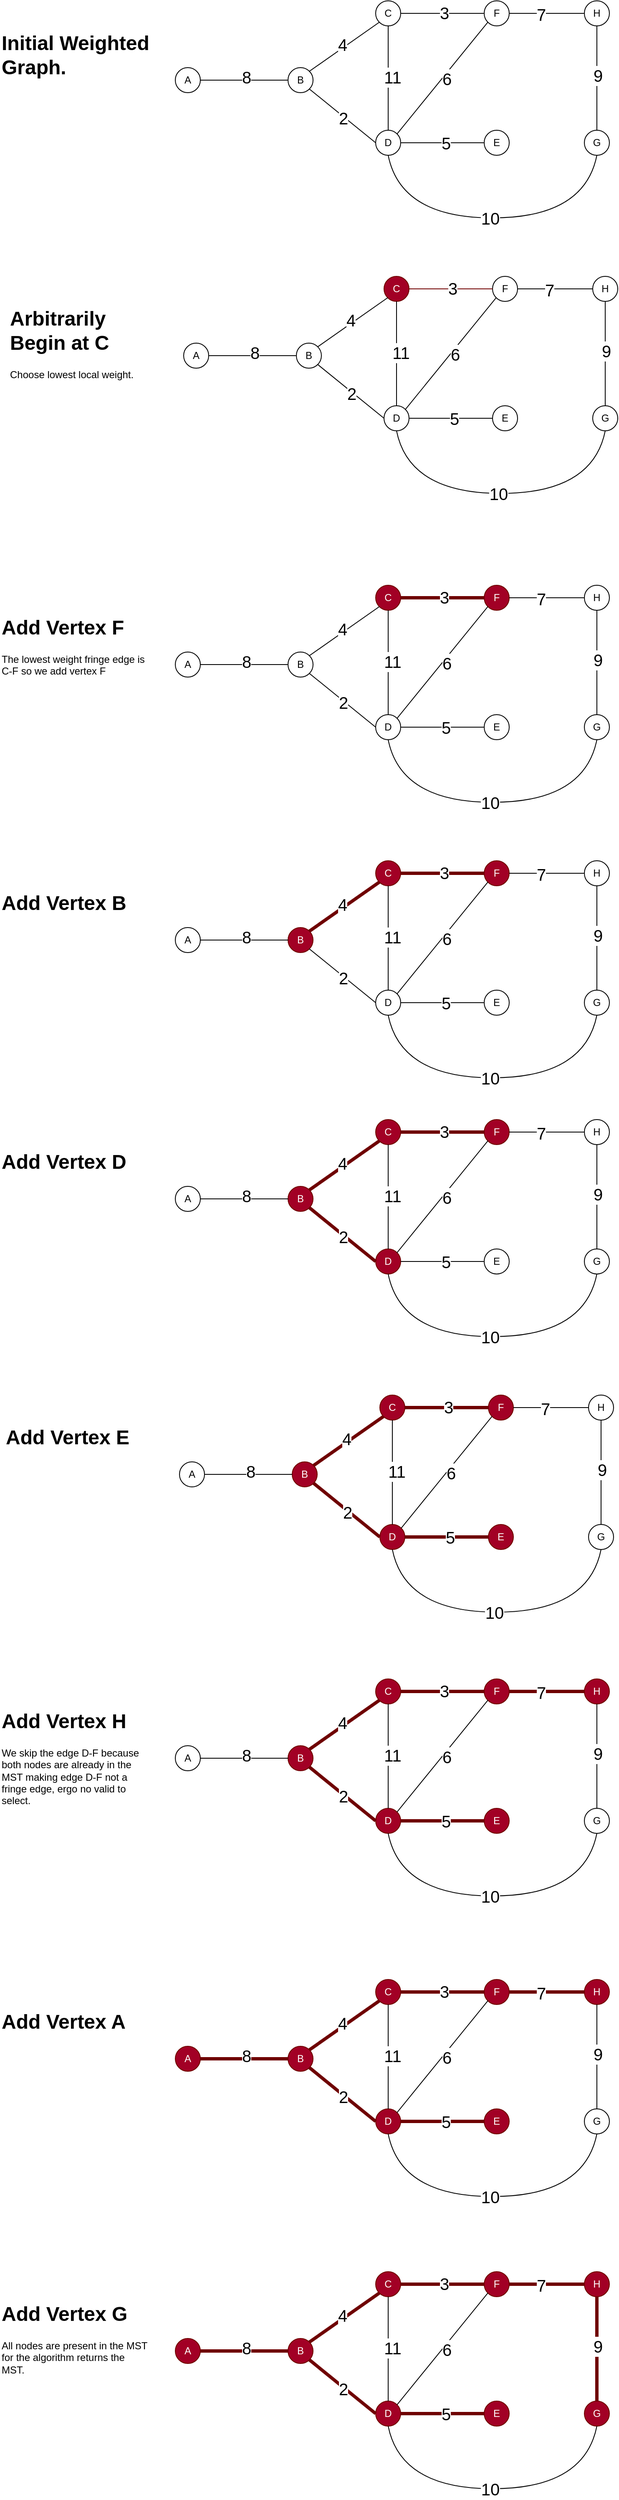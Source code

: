 <mxfile version="27.0.6">
  <diagram name="Page-1" id="AnlPjdUE5v24KxGQcK8-">
    <mxGraphModel dx="1339" dy="847" grid="1" gridSize="10" guides="1" tooltips="1" connect="1" arrows="1" fold="1" page="1" pageScale="1" pageWidth="850" pageHeight="1100" math="0" shadow="0">
      <root>
        <mxCell id="0" />
        <mxCell id="1" parent="0" />
        <mxCell id="DQ1i2XPiiTuErN9790TX-23" value="A" style="ellipse;whiteSpace=wrap;html=1;aspect=fixed;" vertex="1" parent="1">
          <mxGeometry x="290" y="460" width="30" height="30" as="geometry" />
        </mxCell>
        <mxCell id="DQ1i2XPiiTuErN9790TX-24" value="B" style="ellipse;whiteSpace=wrap;html=1;aspect=fixed;" vertex="1" parent="1">
          <mxGeometry x="425" y="460" width="30" height="30" as="geometry" />
        </mxCell>
        <mxCell id="DQ1i2XPiiTuErN9790TX-25" value="C" style="ellipse;whiteSpace=wrap;html=1;aspect=fixed;" vertex="1" parent="1">
          <mxGeometry x="530" y="380" width="30" height="30" as="geometry" />
        </mxCell>
        <mxCell id="DQ1i2XPiiTuErN9790TX-26" value="D" style="ellipse;whiteSpace=wrap;html=1;aspect=fixed;" vertex="1" parent="1">
          <mxGeometry x="530" y="535" width="30" height="30" as="geometry" />
        </mxCell>
        <mxCell id="DQ1i2XPiiTuErN9790TX-27" value="E" style="ellipse;whiteSpace=wrap;html=1;aspect=fixed;" vertex="1" parent="1">
          <mxGeometry x="660" y="535" width="30" height="30" as="geometry" />
        </mxCell>
        <mxCell id="DQ1i2XPiiTuErN9790TX-28" value="F" style="ellipse;whiteSpace=wrap;html=1;aspect=fixed;" vertex="1" parent="1">
          <mxGeometry x="660" y="380" width="30" height="30" as="geometry" />
        </mxCell>
        <mxCell id="DQ1i2XPiiTuErN9790TX-29" value="G" style="ellipse;whiteSpace=wrap;html=1;aspect=fixed;" vertex="1" parent="1">
          <mxGeometry x="780" y="535" width="30" height="30" as="geometry" />
        </mxCell>
        <mxCell id="DQ1i2XPiiTuErN9790TX-30" value="H" style="ellipse;whiteSpace=wrap;html=1;aspect=fixed;" vertex="1" parent="1">
          <mxGeometry x="780" y="380" width="30" height="30" as="geometry" />
        </mxCell>
        <mxCell id="DQ1i2XPiiTuErN9790TX-31" value="" style="endArrow=none;html=1;rounded=0;exitX=1;exitY=0.5;exitDx=0;exitDy=0;entryX=0;entryY=0.5;entryDx=0;entryDy=0;" edge="1" parent="1" source="DQ1i2XPiiTuErN9790TX-23" target="DQ1i2XPiiTuErN9790TX-24">
          <mxGeometry width="50" height="50" relative="1" as="geometry">
            <mxPoint x="370" y="460" as="sourcePoint" />
            <mxPoint x="420" y="410" as="targetPoint" />
          </mxGeometry>
        </mxCell>
        <mxCell id="DQ1i2XPiiTuErN9790TX-33" value="&lt;font style=&quot;font-size: 20px;&quot;&gt;8&lt;/font&gt;" style="edgeLabel;html=1;align=center;verticalAlign=middle;resizable=0;points=[];" vertex="1" connectable="0" parent="DQ1i2XPiiTuErN9790TX-31">
          <mxGeometry x="0.048" y="4" relative="1" as="geometry">
            <mxPoint as="offset" />
          </mxGeometry>
        </mxCell>
        <mxCell id="DQ1i2XPiiTuErN9790TX-34" value="" style="endArrow=none;html=1;rounded=0;exitX=1;exitY=0;exitDx=0;exitDy=0;entryX=0;entryY=1;entryDx=0;entryDy=0;fontSize=20;" edge="1" parent="1" source="DQ1i2XPiiTuErN9790TX-24" target="DQ1i2XPiiTuErN9790TX-25">
          <mxGeometry width="50" height="50" relative="1" as="geometry">
            <mxPoint x="440" y="380" as="sourcePoint" />
            <mxPoint x="490" y="330" as="targetPoint" />
          </mxGeometry>
        </mxCell>
        <mxCell id="DQ1i2XPiiTuErN9790TX-35" value="4" style="edgeLabel;html=1;align=center;verticalAlign=middle;resizable=0;points=[];fontSize=20;" vertex="1" connectable="0" parent="DQ1i2XPiiTuErN9790TX-34">
          <mxGeometry x="0.202" y="-4" relative="1" as="geometry">
            <mxPoint x="-13" y="-1" as="offset" />
          </mxGeometry>
        </mxCell>
        <mxCell id="DQ1i2XPiiTuErN9790TX-36" value="" style="endArrow=none;html=1;rounded=0;exitX=1;exitY=1;exitDx=0;exitDy=0;entryX=0;entryY=0.5;entryDx=0;entryDy=0;" edge="1" parent="1" source="DQ1i2XPiiTuErN9790TX-24" target="DQ1i2XPiiTuErN9790TX-26">
          <mxGeometry width="50" height="50" relative="1" as="geometry">
            <mxPoint x="570" y="500" as="sourcePoint" />
            <mxPoint x="620" y="450" as="targetPoint" />
          </mxGeometry>
        </mxCell>
        <mxCell id="DQ1i2XPiiTuErN9790TX-37" value="2" style="edgeLabel;html=1;align=center;verticalAlign=middle;resizable=0;points=[];fontSize=20;" vertex="1" connectable="0" parent="DQ1i2XPiiTuErN9790TX-36">
          <mxGeometry x="0.487" y="1" relative="1" as="geometry">
            <mxPoint x="-20" y="-13" as="offset" />
          </mxGeometry>
        </mxCell>
        <mxCell id="DQ1i2XPiiTuErN9790TX-38" value="" style="endArrow=none;html=1;rounded=0;exitX=0.5;exitY=0;exitDx=0;exitDy=0;entryX=0.5;entryY=1;entryDx=0;entryDy=0;" edge="1" parent="1" source="DQ1i2XPiiTuErN9790TX-26" target="DQ1i2XPiiTuErN9790TX-25">
          <mxGeometry width="50" height="50" relative="1" as="geometry">
            <mxPoint x="620" y="310" as="sourcePoint" />
            <mxPoint x="670" y="260" as="targetPoint" />
          </mxGeometry>
        </mxCell>
        <mxCell id="DQ1i2XPiiTuErN9790TX-41" value="&lt;font style=&quot;font-size: 20px;&quot;&gt;11&lt;/font&gt;" style="edgeLabel;html=1;align=center;verticalAlign=middle;resizable=0;points=[];" vertex="1" connectable="0" parent="DQ1i2XPiiTuErN9790TX-38">
          <mxGeometry x="0.024" y="-5" relative="1" as="geometry">
            <mxPoint as="offset" />
          </mxGeometry>
        </mxCell>
        <mxCell id="DQ1i2XPiiTuErN9790TX-39" value="" style="endArrow=none;html=1;rounded=0;exitX=1;exitY=0.5;exitDx=0;exitDy=0;entryX=0;entryY=0.5;entryDx=0;entryDy=0;" edge="1" parent="1" source="DQ1i2XPiiTuErN9790TX-25" target="DQ1i2XPiiTuErN9790TX-28">
          <mxGeometry width="50" height="50" relative="1" as="geometry">
            <mxPoint x="660" y="210" as="sourcePoint" />
            <mxPoint x="650" y="360" as="targetPoint" />
          </mxGeometry>
        </mxCell>
        <mxCell id="DQ1i2XPiiTuErN9790TX-42" value="&lt;font style=&quot;font-size: 20px;&quot;&gt;3&lt;/font&gt;" style="edgeLabel;html=1;align=center;verticalAlign=middle;resizable=0;points=[];" vertex="1" connectable="0" parent="DQ1i2XPiiTuErN9790TX-39">
          <mxGeometry x="0.04" y="1" relative="1" as="geometry">
            <mxPoint as="offset" />
          </mxGeometry>
        </mxCell>
        <mxCell id="DQ1i2XPiiTuErN9790TX-43" value="" style="endArrow=none;html=1;rounded=0;exitX=1;exitY=0;exitDx=0;exitDy=0;entryX=0;entryY=1;entryDx=0;entryDy=0;" edge="1" parent="1" source="DQ1i2XPiiTuErN9790TX-26" target="DQ1i2XPiiTuErN9790TX-28">
          <mxGeometry width="50" height="50" relative="1" as="geometry">
            <mxPoint x="600" y="520" as="sourcePoint" />
            <mxPoint x="650" y="470" as="targetPoint" />
          </mxGeometry>
        </mxCell>
        <mxCell id="DQ1i2XPiiTuErN9790TX-47" value="&lt;font style=&quot;font-size: 20px;&quot;&gt;6&lt;/font&gt;" style="edgeLabel;html=1;align=center;verticalAlign=middle;resizable=0;points=[];" vertex="1" connectable="0" parent="DQ1i2XPiiTuErN9790TX-43">
          <mxGeometry x="0.025" y="-3" relative="1" as="geometry">
            <mxPoint x="1" as="offset" />
          </mxGeometry>
        </mxCell>
        <mxCell id="DQ1i2XPiiTuErN9790TX-44" value="" style="endArrow=none;html=1;rounded=0;exitX=1;exitY=0.5;exitDx=0;exitDy=0;entryX=0;entryY=0.5;entryDx=0;entryDy=0;" edge="1" parent="1" source="DQ1i2XPiiTuErN9790TX-26" target="DQ1i2XPiiTuErN9790TX-27">
          <mxGeometry width="50" height="50" relative="1" as="geometry">
            <mxPoint x="650" y="660" as="sourcePoint" />
            <mxPoint x="700" y="610" as="targetPoint" />
          </mxGeometry>
        </mxCell>
        <mxCell id="DQ1i2XPiiTuErN9790TX-48" value="&lt;font style=&quot;font-size: 20px;&quot;&gt;5&lt;/font&gt;" style="edgeLabel;html=1;align=center;verticalAlign=middle;resizable=0;points=[];" vertex="1" connectable="0" parent="DQ1i2XPiiTuErN9790TX-44">
          <mxGeometry x="0.08" relative="1" as="geometry">
            <mxPoint as="offset" />
          </mxGeometry>
        </mxCell>
        <mxCell id="DQ1i2XPiiTuErN9790TX-49" value="" style="endArrow=none;html=1;rounded=0;exitX=1;exitY=0.5;exitDx=0;exitDy=0;entryX=0;entryY=0.5;entryDx=0;entryDy=0;" edge="1" parent="1" source="DQ1i2XPiiTuErN9790TX-28" target="DQ1i2XPiiTuErN9790TX-30">
          <mxGeometry width="50" height="50" relative="1" as="geometry">
            <mxPoint x="730" y="280" as="sourcePoint" />
            <mxPoint x="780" y="230" as="targetPoint" />
          </mxGeometry>
        </mxCell>
        <mxCell id="DQ1i2XPiiTuErN9790TX-50" value="&lt;font style=&quot;font-size: 20px;&quot;&gt;7&lt;/font&gt;" style="edgeLabel;html=1;align=center;verticalAlign=middle;resizable=0;points=[];" vertex="1" connectable="0" parent="DQ1i2XPiiTuErN9790TX-49">
          <mxGeometry x="-0.156" y="-1" relative="1" as="geometry">
            <mxPoint as="offset" />
          </mxGeometry>
        </mxCell>
        <mxCell id="DQ1i2XPiiTuErN9790TX-51" value="" style="endArrow=none;html=1;rounded=0;exitX=0.5;exitY=0;exitDx=0;exitDy=0;entryX=0.5;entryY=1;entryDx=0;entryDy=0;" edge="1" parent="1" source="DQ1i2XPiiTuErN9790TX-29" target="DQ1i2XPiiTuErN9790TX-30">
          <mxGeometry width="50" height="50" relative="1" as="geometry">
            <mxPoint x="790" y="510" as="sourcePoint" />
            <mxPoint x="840" y="460" as="targetPoint" />
          </mxGeometry>
        </mxCell>
        <mxCell id="DQ1i2XPiiTuErN9790TX-52" value="&lt;font style=&quot;font-size: 20px;&quot;&gt;9&lt;/font&gt;" style="edgeLabel;html=1;align=center;verticalAlign=middle;resizable=0;points=[];" vertex="1" connectable="0" parent="DQ1i2XPiiTuErN9790TX-51">
          <mxGeometry x="0.056" y="-1" relative="1" as="geometry">
            <mxPoint as="offset" />
          </mxGeometry>
        </mxCell>
        <mxCell id="DQ1i2XPiiTuErN9790TX-287" value="&lt;h1 style=&quot;margin-top: 0px;&quot;&gt;Initial Weighted Graph.&lt;/h1&gt;" style="text;html=1;whiteSpace=wrap;overflow=hidden;rounded=0;" vertex="1" parent="1">
          <mxGeometry x="80" y="410" width="180" height="120" as="geometry" />
        </mxCell>
        <mxCell id="DQ1i2XPiiTuErN9790TX-296" value="" style="curved=1;endArrow=none;html=1;rounded=0;entryX=0.5;entryY=1;entryDx=0;entryDy=0;strokeColor=default;startArrow=none;startFill=0;exitX=0.5;exitY=1;exitDx=0;exitDy=0;" edge="1" parent="1" source="DQ1i2XPiiTuErN9790TX-29" target="DQ1i2XPiiTuErN9790TX-26">
          <mxGeometry width="50" height="50" relative="1" as="geometry">
            <mxPoint x="620" y="680" as="sourcePoint" />
            <mxPoint x="670" y="630" as="targetPoint" />
            <Array as="points">
              <mxPoint x="780" y="640" />
              <mxPoint x="560" y="640" />
            </Array>
          </mxGeometry>
        </mxCell>
        <mxCell id="DQ1i2XPiiTuErN9790TX-297" value="&lt;font style=&quot;font-size: 20px;&quot;&gt;10&lt;/font&gt;" style="edgeLabel;html=1;align=center;verticalAlign=middle;resizable=0;points=[];" vertex="1" connectable="0" parent="DQ1i2XPiiTuErN9790TX-296">
          <mxGeometry x="0.016" relative="1" as="geometry">
            <mxPoint as="offset" />
          </mxGeometry>
        </mxCell>
        <mxCell id="DQ1i2XPiiTuErN9790TX-298" value="A" style="ellipse;whiteSpace=wrap;html=1;aspect=fixed;" vertex="1" parent="1">
          <mxGeometry x="300" y="790" width="30" height="30" as="geometry" />
        </mxCell>
        <mxCell id="DQ1i2XPiiTuErN9790TX-299" value="B" style="ellipse;whiteSpace=wrap;html=1;aspect=fixed;" vertex="1" parent="1">
          <mxGeometry x="435" y="790" width="30" height="30" as="geometry" />
        </mxCell>
        <mxCell id="DQ1i2XPiiTuErN9790TX-300" value="C" style="ellipse;whiteSpace=wrap;html=1;aspect=fixed;fillColor=#a20025;fontColor=#ffffff;strokeColor=#6F0000;" vertex="1" parent="1">
          <mxGeometry x="540" y="710" width="30" height="30" as="geometry" />
        </mxCell>
        <mxCell id="DQ1i2XPiiTuErN9790TX-301" value="D" style="ellipse;whiteSpace=wrap;html=1;aspect=fixed;" vertex="1" parent="1">
          <mxGeometry x="540" y="865" width="30" height="30" as="geometry" />
        </mxCell>
        <mxCell id="DQ1i2XPiiTuErN9790TX-302" value="E" style="ellipse;whiteSpace=wrap;html=1;aspect=fixed;" vertex="1" parent="1">
          <mxGeometry x="670" y="865" width="30" height="30" as="geometry" />
        </mxCell>
        <mxCell id="DQ1i2XPiiTuErN9790TX-303" value="F" style="ellipse;whiteSpace=wrap;html=1;aspect=fixed;" vertex="1" parent="1">
          <mxGeometry x="670" y="710" width="30" height="30" as="geometry" />
        </mxCell>
        <mxCell id="DQ1i2XPiiTuErN9790TX-304" value="G" style="ellipse;whiteSpace=wrap;html=1;aspect=fixed;" vertex="1" parent="1">
          <mxGeometry x="790" y="865" width="30" height="30" as="geometry" />
        </mxCell>
        <mxCell id="DQ1i2XPiiTuErN9790TX-305" value="H" style="ellipse;whiteSpace=wrap;html=1;aspect=fixed;" vertex="1" parent="1">
          <mxGeometry x="790" y="710" width="30" height="30" as="geometry" />
        </mxCell>
        <mxCell id="DQ1i2XPiiTuErN9790TX-306" value="" style="endArrow=none;html=1;rounded=0;exitX=1;exitY=0.5;exitDx=0;exitDy=0;entryX=0;entryY=0.5;entryDx=0;entryDy=0;" edge="1" parent="1" source="DQ1i2XPiiTuErN9790TX-298" target="DQ1i2XPiiTuErN9790TX-299">
          <mxGeometry width="50" height="50" relative="1" as="geometry">
            <mxPoint x="380" y="790" as="sourcePoint" />
            <mxPoint x="430" y="740" as="targetPoint" />
          </mxGeometry>
        </mxCell>
        <mxCell id="DQ1i2XPiiTuErN9790TX-307" value="&lt;font style=&quot;font-size: 20px;&quot;&gt;8&lt;/font&gt;" style="edgeLabel;html=1;align=center;verticalAlign=middle;resizable=0;points=[];" vertex="1" connectable="0" parent="DQ1i2XPiiTuErN9790TX-306">
          <mxGeometry x="0.048" y="4" relative="1" as="geometry">
            <mxPoint as="offset" />
          </mxGeometry>
        </mxCell>
        <mxCell id="DQ1i2XPiiTuErN9790TX-308" value="" style="endArrow=none;html=1;rounded=0;exitX=1;exitY=0;exitDx=0;exitDy=0;entryX=0;entryY=1;entryDx=0;entryDy=0;fontSize=20;" edge="1" parent="1" source="DQ1i2XPiiTuErN9790TX-299" target="DQ1i2XPiiTuErN9790TX-300">
          <mxGeometry width="50" height="50" relative="1" as="geometry">
            <mxPoint x="450" y="710" as="sourcePoint" />
            <mxPoint x="500" y="660" as="targetPoint" />
          </mxGeometry>
        </mxCell>
        <mxCell id="DQ1i2XPiiTuErN9790TX-309" value="4" style="edgeLabel;html=1;align=center;verticalAlign=middle;resizable=0;points=[];fontSize=20;" vertex="1" connectable="0" parent="DQ1i2XPiiTuErN9790TX-308">
          <mxGeometry x="0.202" y="-4" relative="1" as="geometry">
            <mxPoint x="-13" y="-1" as="offset" />
          </mxGeometry>
        </mxCell>
        <mxCell id="DQ1i2XPiiTuErN9790TX-310" value="" style="endArrow=none;html=1;rounded=0;exitX=1;exitY=1;exitDx=0;exitDy=0;entryX=0;entryY=0.5;entryDx=0;entryDy=0;" edge="1" parent="1" source="DQ1i2XPiiTuErN9790TX-299" target="DQ1i2XPiiTuErN9790TX-301">
          <mxGeometry width="50" height="50" relative="1" as="geometry">
            <mxPoint x="580" y="830" as="sourcePoint" />
            <mxPoint x="630" y="780" as="targetPoint" />
          </mxGeometry>
        </mxCell>
        <mxCell id="DQ1i2XPiiTuErN9790TX-311" value="2" style="edgeLabel;html=1;align=center;verticalAlign=middle;resizable=0;points=[];fontSize=20;" vertex="1" connectable="0" parent="DQ1i2XPiiTuErN9790TX-310">
          <mxGeometry x="0.487" y="1" relative="1" as="geometry">
            <mxPoint x="-20" y="-13" as="offset" />
          </mxGeometry>
        </mxCell>
        <mxCell id="DQ1i2XPiiTuErN9790TX-312" value="" style="endArrow=none;html=1;rounded=0;exitX=0.5;exitY=0;exitDx=0;exitDy=0;entryX=0.5;entryY=1;entryDx=0;entryDy=0;" edge="1" parent="1" source="DQ1i2XPiiTuErN9790TX-301" target="DQ1i2XPiiTuErN9790TX-300">
          <mxGeometry width="50" height="50" relative="1" as="geometry">
            <mxPoint x="630" y="640" as="sourcePoint" />
            <mxPoint x="680" y="590" as="targetPoint" />
          </mxGeometry>
        </mxCell>
        <mxCell id="DQ1i2XPiiTuErN9790TX-313" value="&lt;font style=&quot;font-size: 20px;&quot;&gt;11&lt;/font&gt;" style="edgeLabel;html=1;align=center;verticalAlign=middle;resizable=0;points=[];" vertex="1" connectable="0" parent="DQ1i2XPiiTuErN9790TX-312">
          <mxGeometry x="0.024" y="-5" relative="1" as="geometry">
            <mxPoint as="offset" />
          </mxGeometry>
        </mxCell>
        <mxCell id="DQ1i2XPiiTuErN9790TX-314" value="" style="endArrow=none;html=1;rounded=0;exitX=1;exitY=0.5;exitDx=0;exitDy=0;entryX=0;entryY=0.5;entryDx=0;entryDy=0;fillColor=#a20025;strokeColor=#6F0000;" edge="1" parent="1" source="DQ1i2XPiiTuErN9790TX-300" target="DQ1i2XPiiTuErN9790TX-303">
          <mxGeometry width="50" height="50" relative="1" as="geometry">
            <mxPoint x="670" y="540" as="sourcePoint" />
            <mxPoint x="660" y="690" as="targetPoint" />
          </mxGeometry>
        </mxCell>
        <mxCell id="DQ1i2XPiiTuErN9790TX-315" value="&lt;font style=&quot;font-size: 20px;&quot;&gt;3&lt;/font&gt;" style="edgeLabel;html=1;align=center;verticalAlign=middle;resizable=0;points=[];" vertex="1" connectable="0" parent="DQ1i2XPiiTuErN9790TX-314">
          <mxGeometry x="0.04" y="1" relative="1" as="geometry">
            <mxPoint as="offset" />
          </mxGeometry>
        </mxCell>
        <mxCell id="DQ1i2XPiiTuErN9790TX-316" value="" style="endArrow=none;html=1;rounded=0;exitX=1;exitY=0;exitDx=0;exitDy=0;entryX=0;entryY=1;entryDx=0;entryDy=0;" edge="1" parent="1" source="DQ1i2XPiiTuErN9790TX-301" target="DQ1i2XPiiTuErN9790TX-303">
          <mxGeometry width="50" height="50" relative="1" as="geometry">
            <mxPoint x="610" y="850" as="sourcePoint" />
            <mxPoint x="660" y="800" as="targetPoint" />
          </mxGeometry>
        </mxCell>
        <mxCell id="DQ1i2XPiiTuErN9790TX-317" value="&lt;font style=&quot;font-size: 20px;&quot;&gt;6&lt;/font&gt;" style="edgeLabel;html=1;align=center;verticalAlign=middle;resizable=0;points=[];" vertex="1" connectable="0" parent="DQ1i2XPiiTuErN9790TX-316">
          <mxGeometry x="0.025" y="-3" relative="1" as="geometry">
            <mxPoint x="1" as="offset" />
          </mxGeometry>
        </mxCell>
        <mxCell id="DQ1i2XPiiTuErN9790TX-318" value="" style="endArrow=none;html=1;rounded=0;exitX=1;exitY=0.5;exitDx=0;exitDy=0;entryX=0;entryY=0.5;entryDx=0;entryDy=0;" edge="1" parent="1" source="DQ1i2XPiiTuErN9790TX-301" target="DQ1i2XPiiTuErN9790TX-302">
          <mxGeometry width="50" height="50" relative="1" as="geometry">
            <mxPoint x="660" y="990" as="sourcePoint" />
            <mxPoint x="710" y="940" as="targetPoint" />
          </mxGeometry>
        </mxCell>
        <mxCell id="DQ1i2XPiiTuErN9790TX-319" value="&lt;font style=&quot;font-size: 20px;&quot;&gt;5&lt;/font&gt;" style="edgeLabel;html=1;align=center;verticalAlign=middle;resizable=0;points=[];" vertex="1" connectable="0" parent="DQ1i2XPiiTuErN9790TX-318">
          <mxGeometry x="0.08" relative="1" as="geometry">
            <mxPoint as="offset" />
          </mxGeometry>
        </mxCell>
        <mxCell id="DQ1i2XPiiTuErN9790TX-320" value="" style="endArrow=none;html=1;rounded=0;exitX=1;exitY=0.5;exitDx=0;exitDy=0;entryX=0;entryY=0.5;entryDx=0;entryDy=0;" edge="1" parent="1" source="DQ1i2XPiiTuErN9790TX-303" target="DQ1i2XPiiTuErN9790TX-305">
          <mxGeometry width="50" height="50" relative="1" as="geometry">
            <mxPoint x="740" y="610" as="sourcePoint" />
            <mxPoint x="790" y="560" as="targetPoint" />
          </mxGeometry>
        </mxCell>
        <mxCell id="DQ1i2XPiiTuErN9790TX-321" value="&lt;font style=&quot;font-size: 20px;&quot;&gt;7&lt;/font&gt;" style="edgeLabel;html=1;align=center;verticalAlign=middle;resizable=0;points=[];" vertex="1" connectable="0" parent="DQ1i2XPiiTuErN9790TX-320">
          <mxGeometry x="-0.156" y="-1" relative="1" as="geometry">
            <mxPoint as="offset" />
          </mxGeometry>
        </mxCell>
        <mxCell id="DQ1i2XPiiTuErN9790TX-322" value="" style="endArrow=none;html=1;rounded=0;exitX=0.5;exitY=0;exitDx=0;exitDy=0;entryX=0.5;entryY=1;entryDx=0;entryDy=0;" edge="1" parent="1" source="DQ1i2XPiiTuErN9790TX-304" target="DQ1i2XPiiTuErN9790TX-305">
          <mxGeometry width="50" height="50" relative="1" as="geometry">
            <mxPoint x="800" y="840" as="sourcePoint" />
            <mxPoint x="850" y="790" as="targetPoint" />
          </mxGeometry>
        </mxCell>
        <mxCell id="DQ1i2XPiiTuErN9790TX-323" value="&lt;font style=&quot;font-size: 20px;&quot;&gt;9&lt;/font&gt;" style="edgeLabel;html=1;align=center;verticalAlign=middle;resizable=0;points=[];" vertex="1" connectable="0" parent="DQ1i2XPiiTuErN9790TX-322">
          <mxGeometry x="0.056" y="-1" relative="1" as="geometry">
            <mxPoint as="offset" />
          </mxGeometry>
        </mxCell>
        <mxCell id="DQ1i2XPiiTuErN9790TX-324" value="&lt;h1 style=&quot;margin-top: 0px;&quot;&gt;Arbitrarily Begin at C&lt;/h1&gt;&lt;div&gt;Choose lowest local weight.&lt;/div&gt;" style="text;html=1;whiteSpace=wrap;overflow=hidden;rounded=0;" vertex="1" parent="1">
          <mxGeometry x="90" y="740" width="180" height="120" as="geometry" />
        </mxCell>
        <mxCell id="DQ1i2XPiiTuErN9790TX-325" value="" style="curved=1;endArrow=none;html=1;rounded=0;entryX=0.5;entryY=1;entryDx=0;entryDy=0;strokeColor=default;startArrow=none;startFill=0;exitX=0.5;exitY=1;exitDx=0;exitDy=0;" edge="1" parent="1" source="DQ1i2XPiiTuErN9790TX-304" target="DQ1i2XPiiTuErN9790TX-301">
          <mxGeometry width="50" height="50" relative="1" as="geometry">
            <mxPoint x="630" y="1010" as="sourcePoint" />
            <mxPoint x="680" y="960" as="targetPoint" />
            <Array as="points">
              <mxPoint x="790" y="970" />
              <mxPoint x="570" y="970" />
            </Array>
          </mxGeometry>
        </mxCell>
        <mxCell id="DQ1i2XPiiTuErN9790TX-326" value="&lt;font style=&quot;font-size: 20px;&quot;&gt;10&lt;/font&gt;" style="edgeLabel;html=1;align=center;verticalAlign=middle;resizable=0;points=[];" vertex="1" connectable="0" parent="DQ1i2XPiiTuErN9790TX-325">
          <mxGeometry x="0.016" relative="1" as="geometry">
            <mxPoint as="offset" />
          </mxGeometry>
        </mxCell>
        <mxCell id="DQ1i2XPiiTuErN9790TX-327" value="A" style="ellipse;whiteSpace=wrap;html=1;aspect=fixed;" vertex="1" parent="1">
          <mxGeometry x="290" y="1160" width="30" height="30" as="geometry" />
        </mxCell>
        <mxCell id="DQ1i2XPiiTuErN9790TX-328" value="B" style="ellipse;whiteSpace=wrap;html=1;aspect=fixed;" vertex="1" parent="1">
          <mxGeometry x="425" y="1160" width="30" height="30" as="geometry" />
        </mxCell>
        <mxCell id="DQ1i2XPiiTuErN9790TX-329" value="C" style="ellipse;whiteSpace=wrap;html=1;aspect=fixed;fillColor=#a20025;fontColor=#ffffff;strokeColor=#6F0000;" vertex="1" parent="1">
          <mxGeometry x="530" y="1080" width="30" height="30" as="geometry" />
        </mxCell>
        <mxCell id="DQ1i2XPiiTuErN9790TX-330" value="D" style="ellipse;whiteSpace=wrap;html=1;aspect=fixed;" vertex="1" parent="1">
          <mxGeometry x="530" y="1235" width="30" height="30" as="geometry" />
        </mxCell>
        <mxCell id="DQ1i2XPiiTuErN9790TX-331" value="E" style="ellipse;whiteSpace=wrap;html=1;aspect=fixed;" vertex="1" parent="1">
          <mxGeometry x="660" y="1235" width="30" height="30" as="geometry" />
        </mxCell>
        <mxCell id="DQ1i2XPiiTuErN9790TX-332" value="F" style="ellipse;whiteSpace=wrap;html=1;aspect=fixed;fillColor=#a20025;fontColor=#ffffff;strokeColor=#6F0000;" vertex="1" parent="1">
          <mxGeometry x="660" y="1080" width="30" height="30" as="geometry" />
        </mxCell>
        <mxCell id="DQ1i2XPiiTuErN9790TX-333" value="G" style="ellipse;whiteSpace=wrap;html=1;aspect=fixed;" vertex="1" parent="1">
          <mxGeometry x="780" y="1235" width="30" height="30" as="geometry" />
        </mxCell>
        <mxCell id="DQ1i2XPiiTuErN9790TX-334" value="H" style="ellipse;whiteSpace=wrap;html=1;aspect=fixed;" vertex="1" parent="1">
          <mxGeometry x="780" y="1080" width="30" height="30" as="geometry" />
        </mxCell>
        <mxCell id="DQ1i2XPiiTuErN9790TX-335" value="" style="endArrow=none;html=1;rounded=0;exitX=1;exitY=0.5;exitDx=0;exitDy=0;entryX=0;entryY=0.5;entryDx=0;entryDy=0;" edge="1" parent="1" source="DQ1i2XPiiTuErN9790TX-327" target="DQ1i2XPiiTuErN9790TX-328">
          <mxGeometry width="50" height="50" relative="1" as="geometry">
            <mxPoint x="370" y="1160" as="sourcePoint" />
            <mxPoint x="420" y="1110" as="targetPoint" />
          </mxGeometry>
        </mxCell>
        <mxCell id="DQ1i2XPiiTuErN9790TX-336" value="&lt;font style=&quot;font-size: 20px;&quot;&gt;8&lt;/font&gt;" style="edgeLabel;html=1;align=center;verticalAlign=middle;resizable=0;points=[];" vertex="1" connectable="0" parent="DQ1i2XPiiTuErN9790TX-335">
          <mxGeometry x="0.048" y="4" relative="1" as="geometry">
            <mxPoint as="offset" />
          </mxGeometry>
        </mxCell>
        <mxCell id="DQ1i2XPiiTuErN9790TX-337" value="" style="endArrow=none;html=1;rounded=0;exitX=1;exitY=0;exitDx=0;exitDy=0;entryX=0;entryY=1;entryDx=0;entryDy=0;fontSize=20;" edge="1" parent="1" source="DQ1i2XPiiTuErN9790TX-328" target="DQ1i2XPiiTuErN9790TX-329">
          <mxGeometry width="50" height="50" relative="1" as="geometry">
            <mxPoint x="440" y="1080" as="sourcePoint" />
            <mxPoint x="490" y="1030" as="targetPoint" />
          </mxGeometry>
        </mxCell>
        <mxCell id="DQ1i2XPiiTuErN9790TX-338" value="4" style="edgeLabel;html=1;align=center;verticalAlign=middle;resizable=0;points=[];fontSize=20;" vertex="1" connectable="0" parent="DQ1i2XPiiTuErN9790TX-337">
          <mxGeometry x="0.202" y="-4" relative="1" as="geometry">
            <mxPoint x="-13" y="-1" as="offset" />
          </mxGeometry>
        </mxCell>
        <mxCell id="DQ1i2XPiiTuErN9790TX-339" value="" style="endArrow=none;html=1;rounded=0;exitX=1;exitY=1;exitDx=0;exitDy=0;entryX=0;entryY=0.5;entryDx=0;entryDy=0;" edge="1" parent="1" source="DQ1i2XPiiTuErN9790TX-328" target="DQ1i2XPiiTuErN9790TX-330">
          <mxGeometry width="50" height="50" relative="1" as="geometry">
            <mxPoint x="570" y="1200" as="sourcePoint" />
            <mxPoint x="620" y="1150" as="targetPoint" />
          </mxGeometry>
        </mxCell>
        <mxCell id="DQ1i2XPiiTuErN9790TX-340" value="2" style="edgeLabel;html=1;align=center;verticalAlign=middle;resizable=0;points=[];fontSize=20;" vertex="1" connectable="0" parent="DQ1i2XPiiTuErN9790TX-339">
          <mxGeometry x="0.487" y="1" relative="1" as="geometry">
            <mxPoint x="-20" y="-13" as="offset" />
          </mxGeometry>
        </mxCell>
        <mxCell id="DQ1i2XPiiTuErN9790TX-341" value="" style="endArrow=none;html=1;rounded=0;exitX=0.5;exitY=0;exitDx=0;exitDy=0;entryX=0.5;entryY=1;entryDx=0;entryDy=0;" edge="1" parent="1" source="DQ1i2XPiiTuErN9790TX-330" target="DQ1i2XPiiTuErN9790TX-329">
          <mxGeometry width="50" height="50" relative="1" as="geometry">
            <mxPoint x="620" y="1010" as="sourcePoint" />
            <mxPoint x="670" y="960" as="targetPoint" />
          </mxGeometry>
        </mxCell>
        <mxCell id="DQ1i2XPiiTuErN9790TX-342" value="&lt;font style=&quot;font-size: 20px;&quot;&gt;11&lt;/font&gt;" style="edgeLabel;html=1;align=center;verticalAlign=middle;resizable=0;points=[];" vertex="1" connectable="0" parent="DQ1i2XPiiTuErN9790TX-341">
          <mxGeometry x="0.024" y="-5" relative="1" as="geometry">
            <mxPoint as="offset" />
          </mxGeometry>
        </mxCell>
        <mxCell id="DQ1i2XPiiTuErN9790TX-343" value="" style="endArrow=none;html=1;rounded=0;exitX=1;exitY=0.5;exitDx=0;exitDy=0;entryX=0;entryY=0.5;entryDx=0;entryDy=0;fillColor=#a20025;strokeColor=#6F0000;strokeWidth=4;" edge="1" parent="1" source="DQ1i2XPiiTuErN9790TX-329" target="DQ1i2XPiiTuErN9790TX-332">
          <mxGeometry width="50" height="50" relative="1" as="geometry">
            <mxPoint x="660" y="910" as="sourcePoint" />
            <mxPoint x="650" y="1060" as="targetPoint" />
          </mxGeometry>
        </mxCell>
        <mxCell id="DQ1i2XPiiTuErN9790TX-344" value="&lt;font style=&quot;font-size: 20px;&quot;&gt;3&lt;/font&gt;" style="edgeLabel;html=1;align=center;verticalAlign=middle;resizable=0;points=[];" vertex="1" connectable="0" parent="DQ1i2XPiiTuErN9790TX-343">
          <mxGeometry x="0.04" y="1" relative="1" as="geometry">
            <mxPoint as="offset" />
          </mxGeometry>
        </mxCell>
        <mxCell id="DQ1i2XPiiTuErN9790TX-345" value="" style="endArrow=none;html=1;rounded=0;exitX=1;exitY=0;exitDx=0;exitDy=0;entryX=0;entryY=1;entryDx=0;entryDy=0;" edge="1" parent="1" source="DQ1i2XPiiTuErN9790TX-330" target="DQ1i2XPiiTuErN9790TX-332">
          <mxGeometry width="50" height="50" relative="1" as="geometry">
            <mxPoint x="600" y="1220" as="sourcePoint" />
            <mxPoint x="650" y="1170" as="targetPoint" />
          </mxGeometry>
        </mxCell>
        <mxCell id="DQ1i2XPiiTuErN9790TX-346" value="&lt;font style=&quot;font-size: 20px;&quot;&gt;6&lt;/font&gt;" style="edgeLabel;html=1;align=center;verticalAlign=middle;resizable=0;points=[];" vertex="1" connectable="0" parent="DQ1i2XPiiTuErN9790TX-345">
          <mxGeometry x="0.025" y="-3" relative="1" as="geometry">
            <mxPoint x="1" as="offset" />
          </mxGeometry>
        </mxCell>
        <mxCell id="DQ1i2XPiiTuErN9790TX-347" value="" style="endArrow=none;html=1;rounded=0;exitX=1;exitY=0.5;exitDx=0;exitDy=0;entryX=0;entryY=0.5;entryDx=0;entryDy=0;" edge="1" parent="1" source="DQ1i2XPiiTuErN9790TX-330" target="DQ1i2XPiiTuErN9790TX-331">
          <mxGeometry width="50" height="50" relative="1" as="geometry">
            <mxPoint x="650" y="1360" as="sourcePoint" />
            <mxPoint x="700" y="1310" as="targetPoint" />
          </mxGeometry>
        </mxCell>
        <mxCell id="DQ1i2XPiiTuErN9790TX-348" value="&lt;font style=&quot;font-size: 20px;&quot;&gt;5&lt;/font&gt;" style="edgeLabel;html=1;align=center;verticalAlign=middle;resizable=0;points=[];" vertex="1" connectable="0" parent="DQ1i2XPiiTuErN9790TX-347">
          <mxGeometry x="0.08" relative="1" as="geometry">
            <mxPoint as="offset" />
          </mxGeometry>
        </mxCell>
        <mxCell id="DQ1i2XPiiTuErN9790TX-349" value="" style="endArrow=none;html=1;rounded=0;exitX=1;exitY=0.5;exitDx=0;exitDy=0;entryX=0;entryY=0.5;entryDx=0;entryDy=0;" edge="1" parent="1" source="DQ1i2XPiiTuErN9790TX-332" target="DQ1i2XPiiTuErN9790TX-334">
          <mxGeometry width="50" height="50" relative="1" as="geometry">
            <mxPoint x="730" y="980" as="sourcePoint" />
            <mxPoint x="780" y="930" as="targetPoint" />
          </mxGeometry>
        </mxCell>
        <mxCell id="DQ1i2XPiiTuErN9790TX-350" value="&lt;font style=&quot;font-size: 20px;&quot;&gt;7&lt;/font&gt;" style="edgeLabel;html=1;align=center;verticalAlign=middle;resizable=0;points=[];" vertex="1" connectable="0" parent="DQ1i2XPiiTuErN9790TX-349">
          <mxGeometry x="-0.156" y="-1" relative="1" as="geometry">
            <mxPoint as="offset" />
          </mxGeometry>
        </mxCell>
        <mxCell id="DQ1i2XPiiTuErN9790TX-351" value="" style="endArrow=none;html=1;rounded=0;exitX=0.5;exitY=0;exitDx=0;exitDy=0;entryX=0.5;entryY=1;entryDx=0;entryDy=0;" edge="1" parent="1" source="DQ1i2XPiiTuErN9790TX-333" target="DQ1i2XPiiTuErN9790TX-334">
          <mxGeometry width="50" height="50" relative="1" as="geometry">
            <mxPoint x="790" y="1210" as="sourcePoint" />
            <mxPoint x="840" y="1160" as="targetPoint" />
          </mxGeometry>
        </mxCell>
        <mxCell id="DQ1i2XPiiTuErN9790TX-352" value="&lt;font style=&quot;font-size: 20px;&quot;&gt;9&lt;/font&gt;" style="edgeLabel;html=1;align=center;verticalAlign=middle;resizable=0;points=[];" vertex="1" connectable="0" parent="DQ1i2XPiiTuErN9790TX-351">
          <mxGeometry x="0.056" y="-1" relative="1" as="geometry">
            <mxPoint as="offset" />
          </mxGeometry>
        </mxCell>
        <mxCell id="DQ1i2XPiiTuErN9790TX-353" value="&lt;h1 style=&quot;margin-top: 0px;&quot;&gt;Add Vertex F&lt;/h1&gt;&lt;div&gt;The lowest weight fringe edge is C-F so we add vertex F&lt;/div&gt;" style="text;html=1;whiteSpace=wrap;overflow=hidden;rounded=0;" vertex="1" parent="1">
          <mxGeometry x="80" y="1110" width="180" height="120" as="geometry" />
        </mxCell>
        <mxCell id="DQ1i2XPiiTuErN9790TX-354" value="" style="curved=1;endArrow=none;html=1;rounded=0;entryX=0.5;entryY=1;entryDx=0;entryDy=0;strokeColor=default;startArrow=none;startFill=0;exitX=0.5;exitY=1;exitDx=0;exitDy=0;" edge="1" parent="1" source="DQ1i2XPiiTuErN9790TX-333" target="DQ1i2XPiiTuErN9790TX-330">
          <mxGeometry width="50" height="50" relative="1" as="geometry">
            <mxPoint x="620" y="1380" as="sourcePoint" />
            <mxPoint x="670" y="1330" as="targetPoint" />
            <Array as="points">
              <mxPoint x="780" y="1340" />
              <mxPoint x="560" y="1340" />
            </Array>
          </mxGeometry>
        </mxCell>
        <mxCell id="DQ1i2XPiiTuErN9790TX-355" value="&lt;font style=&quot;font-size: 20px;&quot;&gt;10&lt;/font&gt;" style="edgeLabel;html=1;align=center;verticalAlign=middle;resizable=0;points=[];" vertex="1" connectable="0" parent="DQ1i2XPiiTuErN9790TX-354">
          <mxGeometry x="0.016" relative="1" as="geometry">
            <mxPoint as="offset" />
          </mxGeometry>
        </mxCell>
        <mxCell id="DQ1i2XPiiTuErN9790TX-356" value="A" style="ellipse;whiteSpace=wrap;html=1;aspect=fixed;" vertex="1" parent="1">
          <mxGeometry x="290" y="1490" width="30" height="30" as="geometry" />
        </mxCell>
        <mxCell id="DQ1i2XPiiTuErN9790TX-357" value="B" style="ellipse;whiteSpace=wrap;html=1;aspect=fixed;fillColor=#a20025;fontColor=#ffffff;strokeColor=#6F0000;" vertex="1" parent="1">
          <mxGeometry x="425" y="1490" width="30" height="30" as="geometry" />
        </mxCell>
        <mxCell id="DQ1i2XPiiTuErN9790TX-358" value="C" style="ellipse;whiteSpace=wrap;html=1;aspect=fixed;fillColor=#a20025;fontColor=#ffffff;strokeColor=#6F0000;" vertex="1" parent="1">
          <mxGeometry x="530" y="1410" width="30" height="30" as="geometry" />
        </mxCell>
        <mxCell id="DQ1i2XPiiTuErN9790TX-359" value="D" style="ellipse;whiteSpace=wrap;html=1;aspect=fixed;" vertex="1" parent="1">
          <mxGeometry x="530" y="1565" width="30" height="30" as="geometry" />
        </mxCell>
        <mxCell id="DQ1i2XPiiTuErN9790TX-360" value="E" style="ellipse;whiteSpace=wrap;html=1;aspect=fixed;" vertex="1" parent="1">
          <mxGeometry x="660" y="1565" width="30" height="30" as="geometry" />
        </mxCell>
        <mxCell id="DQ1i2XPiiTuErN9790TX-361" value="F" style="ellipse;whiteSpace=wrap;html=1;aspect=fixed;fillColor=#a20025;fontColor=#ffffff;strokeColor=#6F0000;" vertex="1" parent="1">
          <mxGeometry x="660" y="1410" width="30" height="30" as="geometry" />
        </mxCell>
        <mxCell id="DQ1i2XPiiTuErN9790TX-362" value="G" style="ellipse;whiteSpace=wrap;html=1;aspect=fixed;" vertex="1" parent="1">
          <mxGeometry x="780" y="1565" width="30" height="30" as="geometry" />
        </mxCell>
        <mxCell id="DQ1i2XPiiTuErN9790TX-363" value="H" style="ellipse;whiteSpace=wrap;html=1;aspect=fixed;" vertex="1" parent="1">
          <mxGeometry x="780" y="1410" width="30" height="30" as="geometry" />
        </mxCell>
        <mxCell id="DQ1i2XPiiTuErN9790TX-364" value="" style="endArrow=none;html=1;rounded=0;exitX=1;exitY=0.5;exitDx=0;exitDy=0;entryX=0;entryY=0.5;entryDx=0;entryDy=0;" edge="1" parent="1" source="DQ1i2XPiiTuErN9790TX-356" target="DQ1i2XPiiTuErN9790TX-357">
          <mxGeometry width="50" height="50" relative="1" as="geometry">
            <mxPoint x="370" y="1490" as="sourcePoint" />
            <mxPoint x="420" y="1440" as="targetPoint" />
          </mxGeometry>
        </mxCell>
        <mxCell id="DQ1i2XPiiTuErN9790TX-365" value="&lt;font style=&quot;font-size: 20px;&quot;&gt;8&lt;/font&gt;" style="edgeLabel;html=1;align=center;verticalAlign=middle;resizable=0;points=[];" vertex="1" connectable="0" parent="DQ1i2XPiiTuErN9790TX-364">
          <mxGeometry x="0.048" y="4" relative="1" as="geometry">
            <mxPoint as="offset" />
          </mxGeometry>
        </mxCell>
        <mxCell id="DQ1i2XPiiTuErN9790TX-366" value="" style="endArrow=none;html=1;rounded=0;exitX=1;exitY=0;exitDx=0;exitDy=0;entryX=0;entryY=1;entryDx=0;entryDy=0;fontSize=20;fillColor=#a20025;strokeColor=#6F0000;strokeWidth=4;" edge="1" parent="1" source="DQ1i2XPiiTuErN9790TX-357" target="DQ1i2XPiiTuErN9790TX-358">
          <mxGeometry width="50" height="50" relative="1" as="geometry">
            <mxPoint x="440" y="1410" as="sourcePoint" />
            <mxPoint x="490" y="1360" as="targetPoint" />
          </mxGeometry>
        </mxCell>
        <mxCell id="DQ1i2XPiiTuErN9790TX-367" value="4" style="edgeLabel;html=1;align=center;verticalAlign=middle;resizable=0;points=[];fontSize=20;" vertex="1" connectable="0" parent="DQ1i2XPiiTuErN9790TX-366">
          <mxGeometry x="0.202" y="-4" relative="1" as="geometry">
            <mxPoint x="-13" y="-1" as="offset" />
          </mxGeometry>
        </mxCell>
        <mxCell id="DQ1i2XPiiTuErN9790TX-368" value="" style="endArrow=none;html=1;rounded=0;exitX=1;exitY=1;exitDx=0;exitDy=0;entryX=0;entryY=0.5;entryDx=0;entryDy=0;" edge="1" parent="1" source="DQ1i2XPiiTuErN9790TX-357" target="DQ1i2XPiiTuErN9790TX-359">
          <mxGeometry width="50" height="50" relative="1" as="geometry">
            <mxPoint x="570" y="1530" as="sourcePoint" />
            <mxPoint x="620" y="1480" as="targetPoint" />
          </mxGeometry>
        </mxCell>
        <mxCell id="DQ1i2XPiiTuErN9790TX-369" value="2" style="edgeLabel;html=1;align=center;verticalAlign=middle;resizable=0;points=[];fontSize=20;" vertex="1" connectable="0" parent="DQ1i2XPiiTuErN9790TX-368">
          <mxGeometry x="0.487" y="1" relative="1" as="geometry">
            <mxPoint x="-20" y="-13" as="offset" />
          </mxGeometry>
        </mxCell>
        <mxCell id="DQ1i2XPiiTuErN9790TX-370" value="" style="endArrow=none;html=1;rounded=0;exitX=0.5;exitY=0;exitDx=0;exitDy=0;entryX=0.5;entryY=1;entryDx=0;entryDy=0;" edge="1" parent="1" source="DQ1i2XPiiTuErN9790TX-359" target="DQ1i2XPiiTuErN9790TX-358">
          <mxGeometry width="50" height="50" relative="1" as="geometry">
            <mxPoint x="620" y="1340" as="sourcePoint" />
            <mxPoint x="670" y="1290" as="targetPoint" />
          </mxGeometry>
        </mxCell>
        <mxCell id="DQ1i2XPiiTuErN9790TX-371" value="&lt;font style=&quot;font-size: 20px;&quot;&gt;11&lt;/font&gt;" style="edgeLabel;html=1;align=center;verticalAlign=middle;resizable=0;points=[];" vertex="1" connectable="0" parent="DQ1i2XPiiTuErN9790TX-370">
          <mxGeometry x="0.024" y="-5" relative="1" as="geometry">
            <mxPoint as="offset" />
          </mxGeometry>
        </mxCell>
        <mxCell id="DQ1i2XPiiTuErN9790TX-372" value="" style="endArrow=none;html=1;rounded=0;exitX=1;exitY=0.5;exitDx=0;exitDy=0;entryX=0;entryY=0.5;entryDx=0;entryDy=0;fillColor=#a20025;strokeColor=#6F0000;strokeWidth=4;" edge="1" parent="1" source="DQ1i2XPiiTuErN9790TX-358" target="DQ1i2XPiiTuErN9790TX-361">
          <mxGeometry width="50" height="50" relative="1" as="geometry">
            <mxPoint x="660" y="1240" as="sourcePoint" />
            <mxPoint x="650" y="1390" as="targetPoint" />
          </mxGeometry>
        </mxCell>
        <mxCell id="DQ1i2XPiiTuErN9790TX-373" value="&lt;font style=&quot;font-size: 20px;&quot;&gt;3&lt;/font&gt;" style="edgeLabel;html=1;align=center;verticalAlign=middle;resizable=0;points=[];" vertex="1" connectable="0" parent="DQ1i2XPiiTuErN9790TX-372">
          <mxGeometry x="0.04" y="1" relative="1" as="geometry">
            <mxPoint as="offset" />
          </mxGeometry>
        </mxCell>
        <mxCell id="DQ1i2XPiiTuErN9790TX-374" value="" style="endArrow=none;html=1;rounded=0;exitX=1;exitY=0;exitDx=0;exitDy=0;entryX=0;entryY=1;entryDx=0;entryDy=0;" edge="1" parent="1" source="DQ1i2XPiiTuErN9790TX-359" target="DQ1i2XPiiTuErN9790TX-361">
          <mxGeometry width="50" height="50" relative="1" as="geometry">
            <mxPoint x="600" y="1550" as="sourcePoint" />
            <mxPoint x="650" y="1500" as="targetPoint" />
          </mxGeometry>
        </mxCell>
        <mxCell id="DQ1i2XPiiTuErN9790TX-375" value="&lt;font style=&quot;font-size: 20px;&quot;&gt;6&lt;/font&gt;" style="edgeLabel;html=1;align=center;verticalAlign=middle;resizable=0;points=[];" vertex="1" connectable="0" parent="DQ1i2XPiiTuErN9790TX-374">
          <mxGeometry x="0.025" y="-3" relative="1" as="geometry">
            <mxPoint x="1" as="offset" />
          </mxGeometry>
        </mxCell>
        <mxCell id="DQ1i2XPiiTuErN9790TX-376" value="" style="endArrow=none;html=1;rounded=0;exitX=1;exitY=0.5;exitDx=0;exitDy=0;entryX=0;entryY=0.5;entryDx=0;entryDy=0;" edge="1" parent="1" source="DQ1i2XPiiTuErN9790TX-359" target="DQ1i2XPiiTuErN9790TX-360">
          <mxGeometry width="50" height="50" relative="1" as="geometry">
            <mxPoint x="650" y="1690" as="sourcePoint" />
            <mxPoint x="700" y="1640" as="targetPoint" />
          </mxGeometry>
        </mxCell>
        <mxCell id="DQ1i2XPiiTuErN9790TX-377" value="&lt;font style=&quot;font-size: 20px;&quot;&gt;5&lt;/font&gt;" style="edgeLabel;html=1;align=center;verticalAlign=middle;resizable=0;points=[];" vertex="1" connectable="0" parent="DQ1i2XPiiTuErN9790TX-376">
          <mxGeometry x="0.08" relative="1" as="geometry">
            <mxPoint as="offset" />
          </mxGeometry>
        </mxCell>
        <mxCell id="DQ1i2XPiiTuErN9790TX-378" value="" style="endArrow=none;html=1;rounded=0;exitX=1;exitY=0.5;exitDx=0;exitDy=0;entryX=0;entryY=0.5;entryDx=0;entryDy=0;" edge="1" parent="1" source="DQ1i2XPiiTuErN9790TX-361" target="DQ1i2XPiiTuErN9790TX-363">
          <mxGeometry width="50" height="50" relative="1" as="geometry">
            <mxPoint x="730" y="1310" as="sourcePoint" />
            <mxPoint x="780" y="1260" as="targetPoint" />
          </mxGeometry>
        </mxCell>
        <mxCell id="DQ1i2XPiiTuErN9790TX-379" value="&lt;font style=&quot;font-size: 20px;&quot;&gt;7&lt;/font&gt;" style="edgeLabel;html=1;align=center;verticalAlign=middle;resizable=0;points=[];" vertex="1" connectable="0" parent="DQ1i2XPiiTuErN9790TX-378">
          <mxGeometry x="-0.156" y="-1" relative="1" as="geometry">
            <mxPoint as="offset" />
          </mxGeometry>
        </mxCell>
        <mxCell id="DQ1i2XPiiTuErN9790TX-380" value="" style="endArrow=none;html=1;rounded=0;exitX=0.5;exitY=0;exitDx=0;exitDy=0;entryX=0.5;entryY=1;entryDx=0;entryDy=0;" edge="1" parent="1" source="DQ1i2XPiiTuErN9790TX-362" target="DQ1i2XPiiTuErN9790TX-363">
          <mxGeometry width="50" height="50" relative="1" as="geometry">
            <mxPoint x="790" y="1540" as="sourcePoint" />
            <mxPoint x="840" y="1490" as="targetPoint" />
          </mxGeometry>
        </mxCell>
        <mxCell id="DQ1i2XPiiTuErN9790TX-381" value="&lt;font style=&quot;font-size: 20px;&quot;&gt;9&lt;/font&gt;" style="edgeLabel;html=1;align=center;verticalAlign=middle;resizable=0;points=[];" vertex="1" connectable="0" parent="DQ1i2XPiiTuErN9790TX-380">
          <mxGeometry x="0.056" y="-1" relative="1" as="geometry">
            <mxPoint as="offset" />
          </mxGeometry>
        </mxCell>
        <mxCell id="DQ1i2XPiiTuErN9790TX-382" value="&lt;h1 style=&quot;margin-top: 0px;&quot;&gt;Add Vertex B&lt;/h1&gt;" style="text;html=1;whiteSpace=wrap;overflow=hidden;rounded=0;" vertex="1" parent="1">
          <mxGeometry x="80" y="1440" width="180" height="120" as="geometry" />
        </mxCell>
        <mxCell id="DQ1i2XPiiTuErN9790TX-383" value="" style="curved=1;endArrow=none;html=1;rounded=0;entryX=0.5;entryY=1;entryDx=0;entryDy=0;strokeColor=default;startArrow=none;startFill=0;exitX=0.5;exitY=1;exitDx=0;exitDy=0;" edge="1" parent="1" source="DQ1i2XPiiTuErN9790TX-362" target="DQ1i2XPiiTuErN9790TX-359">
          <mxGeometry width="50" height="50" relative="1" as="geometry">
            <mxPoint x="620" y="1710" as="sourcePoint" />
            <mxPoint x="670" y="1660" as="targetPoint" />
            <Array as="points">
              <mxPoint x="780" y="1670" />
              <mxPoint x="560" y="1670" />
            </Array>
          </mxGeometry>
        </mxCell>
        <mxCell id="DQ1i2XPiiTuErN9790TX-384" value="&lt;font style=&quot;font-size: 20px;&quot;&gt;10&lt;/font&gt;" style="edgeLabel;html=1;align=center;verticalAlign=middle;resizable=0;points=[];" vertex="1" connectable="0" parent="DQ1i2XPiiTuErN9790TX-383">
          <mxGeometry x="0.016" relative="1" as="geometry">
            <mxPoint as="offset" />
          </mxGeometry>
        </mxCell>
        <mxCell id="DQ1i2XPiiTuErN9790TX-385" value="A" style="ellipse;whiteSpace=wrap;html=1;aspect=fixed;" vertex="1" parent="1">
          <mxGeometry x="290" y="1800" width="30" height="30" as="geometry" />
        </mxCell>
        <mxCell id="DQ1i2XPiiTuErN9790TX-386" value="B" style="ellipse;whiteSpace=wrap;html=1;aspect=fixed;fillColor=#a20025;fontColor=#ffffff;strokeColor=#6F0000;" vertex="1" parent="1">
          <mxGeometry x="425" y="1800" width="30" height="30" as="geometry" />
        </mxCell>
        <mxCell id="DQ1i2XPiiTuErN9790TX-387" value="C" style="ellipse;whiteSpace=wrap;html=1;aspect=fixed;fillColor=#a20025;fontColor=#ffffff;strokeColor=#6F0000;" vertex="1" parent="1">
          <mxGeometry x="530" y="1720" width="30" height="30" as="geometry" />
        </mxCell>
        <mxCell id="DQ1i2XPiiTuErN9790TX-388" value="D" style="ellipse;whiteSpace=wrap;html=1;aspect=fixed;fillColor=#a20025;fontColor=#ffffff;strokeColor=#6F0000;" vertex="1" parent="1">
          <mxGeometry x="530" y="1875" width="30" height="30" as="geometry" />
        </mxCell>
        <mxCell id="DQ1i2XPiiTuErN9790TX-389" value="E" style="ellipse;whiteSpace=wrap;html=1;aspect=fixed;" vertex="1" parent="1">
          <mxGeometry x="660" y="1875" width="30" height="30" as="geometry" />
        </mxCell>
        <mxCell id="DQ1i2XPiiTuErN9790TX-390" value="F" style="ellipse;whiteSpace=wrap;html=1;aspect=fixed;fillColor=#a20025;fontColor=#ffffff;strokeColor=#6F0000;" vertex="1" parent="1">
          <mxGeometry x="660" y="1720" width="30" height="30" as="geometry" />
        </mxCell>
        <mxCell id="DQ1i2XPiiTuErN9790TX-391" value="G" style="ellipse;whiteSpace=wrap;html=1;aspect=fixed;" vertex="1" parent="1">
          <mxGeometry x="780" y="1875" width="30" height="30" as="geometry" />
        </mxCell>
        <mxCell id="DQ1i2XPiiTuErN9790TX-392" value="H" style="ellipse;whiteSpace=wrap;html=1;aspect=fixed;" vertex="1" parent="1">
          <mxGeometry x="780" y="1720" width="30" height="30" as="geometry" />
        </mxCell>
        <mxCell id="DQ1i2XPiiTuErN9790TX-393" value="" style="endArrow=none;html=1;rounded=0;exitX=1;exitY=0.5;exitDx=0;exitDy=0;entryX=0;entryY=0.5;entryDx=0;entryDy=0;" edge="1" parent="1" source="DQ1i2XPiiTuErN9790TX-385" target="DQ1i2XPiiTuErN9790TX-386">
          <mxGeometry width="50" height="50" relative="1" as="geometry">
            <mxPoint x="370" y="1800" as="sourcePoint" />
            <mxPoint x="420" y="1750" as="targetPoint" />
          </mxGeometry>
        </mxCell>
        <mxCell id="DQ1i2XPiiTuErN9790TX-394" value="&lt;font style=&quot;font-size: 20px;&quot;&gt;8&lt;/font&gt;" style="edgeLabel;html=1;align=center;verticalAlign=middle;resizable=0;points=[];" vertex="1" connectable="0" parent="DQ1i2XPiiTuErN9790TX-393">
          <mxGeometry x="0.048" y="4" relative="1" as="geometry">
            <mxPoint as="offset" />
          </mxGeometry>
        </mxCell>
        <mxCell id="DQ1i2XPiiTuErN9790TX-395" value="" style="endArrow=none;html=1;rounded=0;exitX=1;exitY=0;exitDx=0;exitDy=0;entryX=0;entryY=1;entryDx=0;entryDy=0;fontSize=20;fillColor=#a20025;strokeColor=#6F0000;strokeWidth=4;" edge="1" parent="1" source="DQ1i2XPiiTuErN9790TX-386" target="DQ1i2XPiiTuErN9790TX-387">
          <mxGeometry width="50" height="50" relative="1" as="geometry">
            <mxPoint x="440" y="1720" as="sourcePoint" />
            <mxPoint x="490" y="1670" as="targetPoint" />
          </mxGeometry>
        </mxCell>
        <mxCell id="DQ1i2XPiiTuErN9790TX-396" value="4" style="edgeLabel;html=1;align=center;verticalAlign=middle;resizable=0;points=[];fontSize=20;" vertex="1" connectable="0" parent="DQ1i2XPiiTuErN9790TX-395">
          <mxGeometry x="0.202" y="-4" relative="1" as="geometry">
            <mxPoint x="-13" y="-1" as="offset" />
          </mxGeometry>
        </mxCell>
        <mxCell id="DQ1i2XPiiTuErN9790TX-397" value="" style="endArrow=none;html=1;rounded=0;exitX=1;exitY=1;exitDx=0;exitDy=0;entryX=0;entryY=0.5;entryDx=0;entryDy=0;fillColor=#a20025;strokeColor=#6F0000;strokeWidth=4;" edge="1" parent="1" source="DQ1i2XPiiTuErN9790TX-386" target="DQ1i2XPiiTuErN9790TX-388">
          <mxGeometry width="50" height="50" relative="1" as="geometry">
            <mxPoint x="570" y="1840" as="sourcePoint" />
            <mxPoint x="620" y="1790" as="targetPoint" />
          </mxGeometry>
        </mxCell>
        <mxCell id="DQ1i2XPiiTuErN9790TX-398" value="2" style="edgeLabel;html=1;align=center;verticalAlign=middle;resizable=0;points=[];fontSize=20;" vertex="1" connectable="0" parent="DQ1i2XPiiTuErN9790TX-397">
          <mxGeometry x="0.487" y="1" relative="1" as="geometry">
            <mxPoint x="-20" y="-13" as="offset" />
          </mxGeometry>
        </mxCell>
        <mxCell id="DQ1i2XPiiTuErN9790TX-399" value="" style="endArrow=none;html=1;rounded=0;exitX=0.5;exitY=0;exitDx=0;exitDy=0;entryX=0.5;entryY=1;entryDx=0;entryDy=0;" edge="1" parent="1" source="DQ1i2XPiiTuErN9790TX-388" target="DQ1i2XPiiTuErN9790TX-387">
          <mxGeometry width="50" height="50" relative="1" as="geometry">
            <mxPoint x="620" y="1650" as="sourcePoint" />
            <mxPoint x="670" y="1600" as="targetPoint" />
          </mxGeometry>
        </mxCell>
        <mxCell id="DQ1i2XPiiTuErN9790TX-400" value="&lt;font style=&quot;font-size: 20px;&quot;&gt;11&lt;/font&gt;" style="edgeLabel;html=1;align=center;verticalAlign=middle;resizable=0;points=[];" vertex="1" connectable="0" parent="DQ1i2XPiiTuErN9790TX-399">
          <mxGeometry x="0.024" y="-5" relative="1" as="geometry">
            <mxPoint as="offset" />
          </mxGeometry>
        </mxCell>
        <mxCell id="DQ1i2XPiiTuErN9790TX-401" value="" style="endArrow=none;html=1;rounded=0;exitX=1;exitY=0.5;exitDx=0;exitDy=0;entryX=0;entryY=0.5;entryDx=0;entryDy=0;fillColor=#a20025;strokeColor=#6F0000;strokeWidth=4;" edge="1" parent="1" source="DQ1i2XPiiTuErN9790TX-387" target="DQ1i2XPiiTuErN9790TX-390">
          <mxGeometry width="50" height="50" relative="1" as="geometry">
            <mxPoint x="660" y="1550" as="sourcePoint" />
            <mxPoint x="650" y="1700" as="targetPoint" />
          </mxGeometry>
        </mxCell>
        <mxCell id="DQ1i2XPiiTuErN9790TX-402" value="&lt;font style=&quot;font-size: 20px;&quot;&gt;3&lt;/font&gt;" style="edgeLabel;html=1;align=center;verticalAlign=middle;resizable=0;points=[];" vertex="1" connectable="0" parent="DQ1i2XPiiTuErN9790TX-401">
          <mxGeometry x="0.04" y="1" relative="1" as="geometry">
            <mxPoint as="offset" />
          </mxGeometry>
        </mxCell>
        <mxCell id="DQ1i2XPiiTuErN9790TX-403" value="" style="endArrow=none;html=1;rounded=0;exitX=1;exitY=0;exitDx=0;exitDy=0;entryX=0;entryY=1;entryDx=0;entryDy=0;" edge="1" parent="1" source="DQ1i2XPiiTuErN9790TX-388" target="DQ1i2XPiiTuErN9790TX-390">
          <mxGeometry width="50" height="50" relative="1" as="geometry">
            <mxPoint x="600" y="1860" as="sourcePoint" />
            <mxPoint x="650" y="1810" as="targetPoint" />
          </mxGeometry>
        </mxCell>
        <mxCell id="DQ1i2XPiiTuErN9790TX-404" value="&lt;font style=&quot;font-size: 20px;&quot;&gt;6&lt;/font&gt;" style="edgeLabel;html=1;align=center;verticalAlign=middle;resizable=0;points=[];" vertex="1" connectable="0" parent="DQ1i2XPiiTuErN9790TX-403">
          <mxGeometry x="0.025" y="-3" relative="1" as="geometry">
            <mxPoint x="1" as="offset" />
          </mxGeometry>
        </mxCell>
        <mxCell id="DQ1i2XPiiTuErN9790TX-405" value="" style="endArrow=none;html=1;rounded=0;exitX=1;exitY=0.5;exitDx=0;exitDy=0;entryX=0;entryY=0.5;entryDx=0;entryDy=0;" edge="1" parent="1" source="DQ1i2XPiiTuErN9790TX-388" target="DQ1i2XPiiTuErN9790TX-389">
          <mxGeometry width="50" height="50" relative="1" as="geometry">
            <mxPoint x="650" y="2000" as="sourcePoint" />
            <mxPoint x="700" y="1950" as="targetPoint" />
          </mxGeometry>
        </mxCell>
        <mxCell id="DQ1i2XPiiTuErN9790TX-406" value="&lt;font style=&quot;font-size: 20px;&quot;&gt;5&lt;/font&gt;" style="edgeLabel;html=1;align=center;verticalAlign=middle;resizable=0;points=[];" vertex="1" connectable="0" parent="DQ1i2XPiiTuErN9790TX-405">
          <mxGeometry x="0.08" relative="1" as="geometry">
            <mxPoint as="offset" />
          </mxGeometry>
        </mxCell>
        <mxCell id="DQ1i2XPiiTuErN9790TX-407" value="" style="endArrow=none;html=1;rounded=0;exitX=1;exitY=0.5;exitDx=0;exitDy=0;entryX=0;entryY=0.5;entryDx=0;entryDy=0;" edge="1" parent="1" source="DQ1i2XPiiTuErN9790TX-390" target="DQ1i2XPiiTuErN9790TX-392">
          <mxGeometry width="50" height="50" relative="1" as="geometry">
            <mxPoint x="730" y="1620" as="sourcePoint" />
            <mxPoint x="780" y="1570" as="targetPoint" />
          </mxGeometry>
        </mxCell>
        <mxCell id="DQ1i2XPiiTuErN9790TX-408" value="&lt;font style=&quot;font-size: 20px;&quot;&gt;7&lt;/font&gt;" style="edgeLabel;html=1;align=center;verticalAlign=middle;resizable=0;points=[];" vertex="1" connectable="0" parent="DQ1i2XPiiTuErN9790TX-407">
          <mxGeometry x="-0.156" y="-1" relative="1" as="geometry">
            <mxPoint as="offset" />
          </mxGeometry>
        </mxCell>
        <mxCell id="DQ1i2XPiiTuErN9790TX-409" value="" style="endArrow=none;html=1;rounded=0;exitX=0.5;exitY=0;exitDx=0;exitDy=0;entryX=0.5;entryY=1;entryDx=0;entryDy=0;" edge="1" parent="1" source="DQ1i2XPiiTuErN9790TX-391" target="DQ1i2XPiiTuErN9790TX-392">
          <mxGeometry width="50" height="50" relative="1" as="geometry">
            <mxPoint x="790" y="1850" as="sourcePoint" />
            <mxPoint x="840" y="1800" as="targetPoint" />
          </mxGeometry>
        </mxCell>
        <mxCell id="DQ1i2XPiiTuErN9790TX-410" value="&lt;font style=&quot;font-size: 20px;&quot;&gt;9&lt;/font&gt;" style="edgeLabel;html=1;align=center;verticalAlign=middle;resizable=0;points=[];" vertex="1" connectable="0" parent="DQ1i2XPiiTuErN9790TX-409">
          <mxGeometry x="0.056" y="-1" relative="1" as="geometry">
            <mxPoint as="offset" />
          </mxGeometry>
        </mxCell>
        <mxCell id="DQ1i2XPiiTuErN9790TX-411" value="&lt;h1 style=&quot;margin-top: 0px;&quot;&gt;Add Vertex D&lt;/h1&gt;" style="text;html=1;whiteSpace=wrap;overflow=hidden;rounded=0;" vertex="1" parent="1">
          <mxGeometry x="80" y="1750" width="180" height="120" as="geometry" />
        </mxCell>
        <mxCell id="DQ1i2XPiiTuErN9790TX-412" value="" style="curved=1;endArrow=none;html=1;rounded=0;entryX=0.5;entryY=1;entryDx=0;entryDy=0;strokeColor=default;startArrow=none;startFill=0;exitX=0.5;exitY=1;exitDx=0;exitDy=0;" edge="1" parent="1" source="DQ1i2XPiiTuErN9790TX-391" target="DQ1i2XPiiTuErN9790TX-388">
          <mxGeometry width="50" height="50" relative="1" as="geometry">
            <mxPoint x="620" y="2020" as="sourcePoint" />
            <mxPoint x="670" y="1970" as="targetPoint" />
            <Array as="points">
              <mxPoint x="780" y="1980" />
              <mxPoint x="560" y="1980" />
            </Array>
          </mxGeometry>
        </mxCell>
        <mxCell id="DQ1i2XPiiTuErN9790TX-413" value="&lt;font style=&quot;font-size: 20px;&quot;&gt;10&lt;/font&gt;" style="edgeLabel;html=1;align=center;verticalAlign=middle;resizable=0;points=[];" vertex="1" connectable="0" parent="DQ1i2XPiiTuErN9790TX-412">
          <mxGeometry x="0.016" relative="1" as="geometry">
            <mxPoint as="offset" />
          </mxGeometry>
        </mxCell>
        <mxCell id="DQ1i2XPiiTuErN9790TX-414" value="A" style="ellipse;whiteSpace=wrap;html=1;aspect=fixed;" vertex="1" parent="1">
          <mxGeometry x="295" y="2130" width="30" height="30" as="geometry" />
        </mxCell>
        <mxCell id="DQ1i2XPiiTuErN9790TX-415" value="B" style="ellipse;whiteSpace=wrap;html=1;aspect=fixed;fillColor=#a20025;fontColor=#ffffff;strokeColor=#6F0000;" vertex="1" parent="1">
          <mxGeometry x="430" y="2130" width="30" height="30" as="geometry" />
        </mxCell>
        <mxCell id="DQ1i2XPiiTuErN9790TX-416" value="C" style="ellipse;whiteSpace=wrap;html=1;aspect=fixed;fillColor=#a20025;fontColor=#ffffff;strokeColor=#6F0000;" vertex="1" parent="1">
          <mxGeometry x="535" y="2050" width="30" height="30" as="geometry" />
        </mxCell>
        <mxCell id="DQ1i2XPiiTuErN9790TX-417" value="D" style="ellipse;whiteSpace=wrap;html=1;aspect=fixed;fillColor=#a20025;fontColor=#ffffff;strokeColor=#6F0000;" vertex="1" parent="1">
          <mxGeometry x="535" y="2205" width="30" height="30" as="geometry" />
        </mxCell>
        <mxCell id="DQ1i2XPiiTuErN9790TX-418" value="E" style="ellipse;whiteSpace=wrap;html=1;aspect=fixed;fillColor=#a20025;fontColor=#ffffff;strokeColor=#6F0000;" vertex="1" parent="1">
          <mxGeometry x="665" y="2205" width="30" height="30" as="geometry" />
        </mxCell>
        <mxCell id="DQ1i2XPiiTuErN9790TX-419" value="F" style="ellipse;whiteSpace=wrap;html=1;aspect=fixed;fillColor=#a20025;fontColor=#ffffff;strokeColor=#6F0000;" vertex="1" parent="1">
          <mxGeometry x="665" y="2050" width="30" height="30" as="geometry" />
        </mxCell>
        <mxCell id="DQ1i2XPiiTuErN9790TX-420" value="G" style="ellipse;whiteSpace=wrap;html=1;aspect=fixed;" vertex="1" parent="1">
          <mxGeometry x="785" y="2205" width="30" height="30" as="geometry" />
        </mxCell>
        <mxCell id="DQ1i2XPiiTuErN9790TX-421" value="H" style="ellipse;whiteSpace=wrap;html=1;aspect=fixed;" vertex="1" parent="1">
          <mxGeometry x="785" y="2050" width="30" height="30" as="geometry" />
        </mxCell>
        <mxCell id="DQ1i2XPiiTuErN9790TX-422" value="" style="endArrow=none;html=1;rounded=0;exitX=1;exitY=0.5;exitDx=0;exitDy=0;entryX=0;entryY=0.5;entryDx=0;entryDy=0;" edge="1" parent="1" source="DQ1i2XPiiTuErN9790TX-414" target="DQ1i2XPiiTuErN9790TX-415">
          <mxGeometry width="50" height="50" relative="1" as="geometry">
            <mxPoint x="375" y="2130" as="sourcePoint" />
            <mxPoint x="425" y="2080" as="targetPoint" />
          </mxGeometry>
        </mxCell>
        <mxCell id="DQ1i2XPiiTuErN9790TX-423" value="&lt;font style=&quot;font-size: 20px;&quot;&gt;8&lt;/font&gt;" style="edgeLabel;html=1;align=center;verticalAlign=middle;resizable=0;points=[];" vertex="1" connectable="0" parent="DQ1i2XPiiTuErN9790TX-422">
          <mxGeometry x="0.048" y="4" relative="1" as="geometry">
            <mxPoint as="offset" />
          </mxGeometry>
        </mxCell>
        <mxCell id="DQ1i2XPiiTuErN9790TX-424" value="" style="endArrow=none;html=1;rounded=0;exitX=1;exitY=0;exitDx=0;exitDy=0;entryX=0;entryY=1;entryDx=0;entryDy=0;fontSize=20;fillColor=#a20025;strokeColor=#6F0000;strokeWidth=4;" edge="1" parent="1" source="DQ1i2XPiiTuErN9790TX-415" target="DQ1i2XPiiTuErN9790TX-416">
          <mxGeometry width="50" height="50" relative="1" as="geometry">
            <mxPoint x="445" y="2050" as="sourcePoint" />
            <mxPoint x="495" y="2000" as="targetPoint" />
          </mxGeometry>
        </mxCell>
        <mxCell id="DQ1i2XPiiTuErN9790TX-425" value="4" style="edgeLabel;html=1;align=center;verticalAlign=middle;resizable=0;points=[];fontSize=20;" vertex="1" connectable="0" parent="DQ1i2XPiiTuErN9790TX-424">
          <mxGeometry x="0.202" y="-4" relative="1" as="geometry">
            <mxPoint x="-13" y="-1" as="offset" />
          </mxGeometry>
        </mxCell>
        <mxCell id="DQ1i2XPiiTuErN9790TX-426" value="" style="endArrow=none;html=1;rounded=0;exitX=1;exitY=1;exitDx=0;exitDy=0;entryX=0;entryY=0.5;entryDx=0;entryDy=0;fillColor=#a20025;strokeColor=#6F0000;strokeWidth=4;" edge="1" parent="1" source="DQ1i2XPiiTuErN9790TX-415" target="DQ1i2XPiiTuErN9790TX-417">
          <mxGeometry width="50" height="50" relative="1" as="geometry">
            <mxPoint x="575" y="2170" as="sourcePoint" />
            <mxPoint x="625" y="2120" as="targetPoint" />
          </mxGeometry>
        </mxCell>
        <mxCell id="DQ1i2XPiiTuErN9790TX-427" value="2" style="edgeLabel;html=1;align=center;verticalAlign=middle;resizable=0;points=[];fontSize=20;" vertex="1" connectable="0" parent="DQ1i2XPiiTuErN9790TX-426">
          <mxGeometry x="0.487" y="1" relative="1" as="geometry">
            <mxPoint x="-20" y="-13" as="offset" />
          </mxGeometry>
        </mxCell>
        <mxCell id="DQ1i2XPiiTuErN9790TX-428" value="" style="endArrow=none;html=1;rounded=0;exitX=0.5;exitY=0;exitDx=0;exitDy=0;entryX=0.5;entryY=1;entryDx=0;entryDy=0;" edge="1" parent="1" source="DQ1i2XPiiTuErN9790TX-417" target="DQ1i2XPiiTuErN9790TX-416">
          <mxGeometry width="50" height="50" relative="1" as="geometry">
            <mxPoint x="625" y="1980" as="sourcePoint" />
            <mxPoint x="675" y="1930" as="targetPoint" />
          </mxGeometry>
        </mxCell>
        <mxCell id="DQ1i2XPiiTuErN9790TX-429" value="&lt;font style=&quot;font-size: 20px;&quot;&gt;11&lt;/font&gt;" style="edgeLabel;html=1;align=center;verticalAlign=middle;resizable=0;points=[];" vertex="1" connectable="0" parent="DQ1i2XPiiTuErN9790TX-428">
          <mxGeometry x="0.024" y="-5" relative="1" as="geometry">
            <mxPoint as="offset" />
          </mxGeometry>
        </mxCell>
        <mxCell id="DQ1i2XPiiTuErN9790TX-430" value="" style="endArrow=none;html=1;rounded=0;exitX=1;exitY=0.5;exitDx=0;exitDy=0;entryX=0;entryY=0.5;entryDx=0;entryDy=0;fillColor=#a20025;strokeColor=#6F0000;strokeWidth=4;" edge="1" parent="1" source="DQ1i2XPiiTuErN9790TX-416" target="DQ1i2XPiiTuErN9790TX-419">
          <mxGeometry width="50" height="50" relative="1" as="geometry">
            <mxPoint x="665" y="1880" as="sourcePoint" />
            <mxPoint x="655" y="2030" as="targetPoint" />
          </mxGeometry>
        </mxCell>
        <mxCell id="DQ1i2XPiiTuErN9790TX-431" value="&lt;font style=&quot;font-size: 20px;&quot;&gt;3&lt;/font&gt;" style="edgeLabel;html=1;align=center;verticalAlign=middle;resizable=0;points=[];" vertex="1" connectable="0" parent="DQ1i2XPiiTuErN9790TX-430">
          <mxGeometry x="0.04" y="1" relative="1" as="geometry">
            <mxPoint as="offset" />
          </mxGeometry>
        </mxCell>
        <mxCell id="DQ1i2XPiiTuErN9790TX-432" value="" style="endArrow=none;html=1;rounded=0;exitX=1;exitY=0;exitDx=0;exitDy=0;entryX=0;entryY=1;entryDx=0;entryDy=0;" edge="1" parent="1" source="DQ1i2XPiiTuErN9790TX-417" target="DQ1i2XPiiTuErN9790TX-419">
          <mxGeometry width="50" height="50" relative="1" as="geometry">
            <mxPoint x="605" y="2190" as="sourcePoint" />
            <mxPoint x="655" y="2140" as="targetPoint" />
          </mxGeometry>
        </mxCell>
        <mxCell id="DQ1i2XPiiTuErN9790TX-433" value="&lt;font style=&quot;font-size: 20px;&quot;&gt;6&lt;/font&gt;" style="edgeLabel;html=1;align=center;verticalAlign=middle;resizable=0;points=[];" vertex="1" connectable="0" parent="DQ1i2XPiiTuErN9790TX-432">
          <mxGeometry x="0.025" y="-3" relative="1" as="geometry">
            <mxPoint x="1" as="offset" />
          </mxGeometry>
        </mxCell>
        <mxCell id="DQ1i2XPiiTuErN9790TX-434" value="" style="endArrow=none;html=1;rounded=0;exitX=1;exitY=0.5;exitDx=0;exitDy=0;entryX=0;entryY=0.5;entryDx=0;entryDy=0;fillColor=#a20025;strokeColor=#6F0000;strokeWidth=4;" edge="1" parent="1" source="DQ1i2XPiiTuErN9790TX-417" target="DQ1i2XPiiTuErN9790TX-418">
          <mxGeometry width="50" height="50" relative="1" as="geometry">
            <mxPoint x="655" y="2330" as="sourcePoint" />
            <mxPoint x="705" y="2280" as="targetPoint" />
          </mxGeometry>
        </mxCell>
        <mxCell id="DQ1i2XPiiTuErN9790TX-435" value="&lt;font style=&quot;font-size: 20px;&quot;&gt;5&lt;/font&gt;" style="edgeLabel;html=1;align=center;verticalAlign=middle;resizable=0;points=[];" vertex="1" connectable="0" parent="DQ1i2XPiiTuErN9790TX-434">
          <mxGeometry x="0.08" relative="1" as="geometry">
            <mxPoint as="offset" />
          </mxGeometry>
        </mxCell>
        <mxCell id="DQ1i2XPiiTuErN9790TX-436" value="" style="endArrow=none;html=1;rounded=0;exitX=1;exitY=0.5;exitDx=0;exitDy=0;entryX=0;entryY=0.5;entryDx=0;entryDy=0;" edge="1" parent="1" source="DQ1i2XPiiTuErN9790TX-419" target="DQ1i2XPiiTuErN9790TX-421">
          <mxGeometry width="50" height="50" relative="1" as="geometry">
            <mxPoint x="735" y="1950" as="sourcePoint" />
            <mxPoint x="785" y="1900" as="targetPoint" />
          </mxGeometry>
        </mxCell>
        <mxCell id="DQ1i2XPiiTuErN9790TX-437" value="&lt;font style=&quot;font-size: 20px;&quot;&gt;7&lt;/font&gt;" style="edgeLabel;html=1;align=center;verticalAlign=middle;resizable=0;points=[];" vertex="1" connectable="0" parent="DQ1i2XPiiTuErN9790TX-436">
          <mxGeometry x="-0.156" y="-1" relative="1" as="geometry">
            <mxPoint as="offset" />
          </mxGeometry>
        </mxCell>
        <mxCell id="DQ1i2XPiiTuErN9790TX-438" value="" style="endArrow=none;html=1;rounded=0;exitX=0.5;exitY=0;exitDx=0;exitDy=0;entryX=0.5;entryY=1;entryDx=0;entryDy=0;" edge="1" parent="1" source="DQ1i2XPiiTuErN9790TX-420" target="DQ1i2XPiiTuErN9790TX-421">
          <mxGeometry width="50" height="50" relative="1" as="geometry">
            <mxPoint x="795" y="2180" as="sourcePoint" />
            <mxPoint x="845" y="2130" as="targetPoint" />
          </mxGeometry>
        </mxCell>
        <mxCell id="DQ1i2XPiiTuErN9790TX-439" value="&lt;font style=&quot;font-size: 20px;&quot;&gt;9&lt;/font&gt;" style="edgeLabel;html=1;align=center;verticalAlign=middle;resizable=0;points=[];" vertex="1" connectable="0" parent="DQ1i2XPiiTuErN9790TX-438">
          <mxGeometry x="0.056" y="-1" relative="1" as="geometry">
            <mxPoint as="offset" />
          </mxGeometry>
        </mxCell>
        <mxCell id="DQ1i2XPiiTuErN9790TX-440" value="&lt;h1 style=&quot;margin-top: 0px;&quot;&gt;Add Vertex E&lt;/h1&gt;" style="text;html=1;whiteSpace=wrap;overflow=hidden;rounded=0;" vertex="1" parent="1">
          <mxGeometry x="85" y="2080" width="180" height="120" as="geometry" />
        </mxCell>
        <mxCell id="DQ1i2XPiiTuErN9790TX-441" value="" style="curved=1;endArrow=none;html=1;rounded=0;entryX=0.5;entryY=1;entryDx=0;entryDy=0;strokeColor=default;startArrow=none;startFill=0;exitX=0.5;exitY=1;exitDx=0;exitDy=0;" edge="1" parent="1" source="DQ1i2XPiiTuErN9790TX-420" target="DQ1i2XPiiTuErN9790TX-417">
          <mxGeometry width="50" height="50" relative="1" as="geometry">
            <mxPoint x="625" y="2350" as="sourcePoint" />
            <mxPoint x="675" y="2300" as="targetPoint" />
            <Array as="points">
              <mxPoint x="785" y="2310" />
              <mxPoint x="565" y="2310" />
            </Array>
          </mxGeometry>
        </mxCell>
        <mxCell id="DQ1i2XPiiTuErN9790TX-442" value="&lt;font style=&quot;font-size: 20px;&quot;&gt;10&lt;/font&gt;" style="edgeLabel;html=1;align=center;verticalAlign=middle;resizable=0;points=[];" vertex="1" connectable="0" parent="DQ1i2XPiiTuErN9790TX-441">
          <mxGeometry x="0.016" relative="1" as="geometry">
            <mxPoint as="offset" />
          </mxGeometry>
        </mxCell>
        <mxCell id="DQ1i2XPiiTuErN9790TX-443" value="A" style="ellipse;whiteSpace=wrap;html=1;aspect=fixed;" vertex="1" parent="1">
          <mxGeometry x="290" y="2470" width="30" height="30" as="geometry" />
        </mxCell>
        <mxCell id="DQ1i2XPiiTuErN9790TX-444" value="B" style="ellipse;whiteSpace=wrap;html=1;aspect=fixed;fillColor=#a20025;fontColor=#ffffff;strokeColor=#6F0000;" vertex="1" parent="1">
          <mxGeometry x="425" y="2470" width="30" height="30" as="geometry" />
        </mxCell>
        <mxCell id="DQ1i2XPiiTuErN9790TX-445" value="C" style="ellipse;whiteSpace=wrap;html=1;aspect=fixed;fillColor=#a20025;fontColor=#ffffff;strokeColor=#6F0000;" vertex="1" parent="1">
          <mxGeometry x="530" y="2390" width="30" height="30" as="geometry" />
        </mxCell>
        <mxCell id="DQ1i2XPiiTuErN9790TX-446" value="D" style="ellipse;whiteSpace=wrap;html=1;aspect=fixed;fillColor=#a20025;fontColor=#ffffff;strokeColor=#6F0000;" vertex="1" parent="1">
          <mxGeometry x="530" y="2545" width="30" height="30" as="geometry" />
        </mxCell>
        <mxCell id="DQ1i2XPiiTuErN9790TX-447" value="E" style="ellipse;whiteSpace=wrap;html=1;aspect=fixed;fillColor=#a20025;fontColor=#ffffff;strokeColor=#6F0000;" vertex="1" parent="1">
          <mxGeometry x="660" y="2545" width="30" height="30" as="geometry" />
        </mxCell>
        <mxCell id="DQ1i2XPiiTuErN9790TX-448" value="F" style="ellipse;whiteSpace=wrap;html=1;aspect=fixed;fillColor=#a20025;fontColor=#ffffff;strokeColor=#6F0000;" vertex="1" parent="1">
          <mxGeometry x="660" y="2390" width="30" height="30" as="geometry" />
        </mxCell>
        <mxCell id="DQ1i2XPiiTuErN9790TX-449" value="G" style="ellipse;whiteSpace=wrap;html=1;aspect=fixed;" vertex="1" parent="1">
          <mxGeometry x="780" y="2545" width="30" height="30" as="geometry" />
        </mxCell>
        <mxCell id="DQ1i2XPiiTuErN9790TX-450" value="H" style="ellipse;whiteSpace=wrap;html=1;aspect=fixed;fillColor=#a20025;fontColor=#ffffff;strokeColor=#6F0000;" vertex="1" parent="1">
          <mxGeometry x="780" y="2390" width="30" height="30" as="geometry" />
        </mxCell>
        <mxCell id="DQ1i2XPiiTuErN9790TX-451" value="" style="endArrow=none;html=1;rounded=0;exitX=1;exitY=0.5;exitDx=0;exitDy=0;entryX=0;entryY=0.5;entryDx=0;entryDy=0;" edge="1" parent="1" source="DQ1i2XPiiTuErN9790TX-443" target="DQ1i2XPiiTuErN9790TX-444">
          <mxGeometry width="50" height="50" relative="1" as="geometry">
            <mxPoint x="370" y="2470" as="sourcePoint" />
            <mxPoint x="420" y="2420" as="targetPoint" />
          </mxGeometry>
        </mxCell>
        <mxCell id="DQ1i2XPiiTuErN9790TX-452" value="&lt;font style=&quot;font-size: 20px;&quot;&gt;8&lt;/font&gt;" style="edgeLabel;html=1;align=center;verticalAlign=middle;resizable=0;points=[];" vertex="1" connectable="0" parent="DQ1i2XPiiTuErN9790TX-451">
          <mxGeometry x="0.048" y="4" relative="1" as="geometry">
            <mxPoint as="offset" />
          </mxGeometry>
        </mxCell>
        <mxCell id="DQ1i2XPiiTuErN9790TX-453" value="" style="endArrow=none;html=1;rounded=0;exitX=1;exitY=0;exitDx=0;exitDy=0;entryX=0;entryY=1;entryDx=0;entryDy=0;fontSize=20;fillColor=#a20025;strokeColor=#6F0000;strokeWidth=4;" edge="1" parent="1" source="DQ1i2XPiiTuErN9790TX-444" target="DQ1i2XPiiTuErN9790TX-445">
          <mxGeometry width="50" height="50" relative="1" as="geometry">
            <mxPoint x="440" y="2390" as="sourcePoint" />
            <mxPoint x="490" y="2340" as="targetPoint" />
          </mxGeometry>
        </mxCell>
        <mxCell id="DQ1i2XPiiTuErN9790TX-454" value="4" style="edgeLabel;html=1;align=center;verticalAlign=middle;resizable=0;points=[];fontSize=20;" vertex="1" connectable="0" parent="DQ1i2XPiiTuErN9790TX-453">
          <mxGeometry x="0.202" y="-4" relative="1" as="geometry">
            <mxPoint x="-13" y="-1" as="offset" />
          </mxGeometry>
        </mxCell>
        <mxCell id="DQ1i2XPiiTuErN9790TX-455" value="" style="endArrow=none;html=1;rounded=0;exitX=1;exitY=1;exitDx=0;exitDy=0;entryX=0;entryY=0.5;entryDx=0;entryDy=0;fillColor=#a20025;strokeColor=#6F0000;strokeWidth=4;" edge="1" parent="1" source="DQ1i2XPiiTuErN9790TX-444" target="DQ1i2XPiiTuErN9790TX-446">
          <mxGeometry width="50" height="50" relative="1" as="geometry">
            <mxPoint x="570" y="2510" as="sourcePoint" />
            <mxPoint x="620" y="2460" as="targetPoint" />
          </mxGeometry>
        </mxCell>
        <mxCell id="DQ1i2XPiiTuErN9790TX-456" value="2" style="edgeLabel;html=1;align=center;verticalAlign=middle;resizable=0;points=[];fontSize=20;" vertex="1" connectable="0" parent="DQ1i2XPiiTuErN9790TX-455">
          <mxGeometry x="0.487" y="1" relative="1" as="geometry">
            <mxPoint x="-20" y="-13" as="offset" />
          </mxGeometry>
        </mxCell>
        <mxCell id="DQ1i2XPiiTuErN9790TX-457" value="" style="endArrow=none;html=1;rounded=0;exitX=0.5;exitY=0;exitDx=0;exitDy=0;entryX=0.5;entryY=1;entryDx=0;entryDy=0;" edge="1" parent="1" source="DQ1i2XPiiTuErN9790TX-446" target="DQ1i2XPiiTuErN9790TX-445">
          <mxGeometry width="50" height="50" relative="1" as="geometry">
            <mxPoint x="620" y="2320" as="sourcePoint" />
            <mxPoint x="670" y="2270" as="targetPoint" />
          </mxGeometry>
        </mxCell>
        <mxCell id="DQ1i2XPiiTuErN9790TX-458" value="&lt;font style=&quot;font-size: 20px;&quot;&gt;11&lt;/font&gt;" style="edgeLabel;html=1;align=center;verticalAlign=middle;resizable=0;points=[];" vertex="1" connectable="0" parent="DQ1i2XPiiTuErN9790TX-457">
          <mxGeometry x="0.024" y="-5" relative="1" as="geometry">
            <mxPoint as="offset" />
          </mxGeometry>
        </mxCell>
        <mxCell id="DQ1i2XPiiTuErN9790TX-459" value="" style="endArrow=none;html=1;rounded=0;exitX=1;exitY=0.5;exitDx=0;exitDy=0;entryX=0;entryY=0.5;entryDx=0;entryDy=0;fillColor=#a20025;strokeColor=#6F0000;strokeWidth=4;" edge="1" parent="1" source="DQ1i2XPiiTuErN9790TX-445" target="DQ1i2XPiiTuErN9790TX-448">
          <mxGeometry width="50" height="50" relative="1" as="geometry">
            <mxPoint x="660" y="2220" as="sourcePoint" />
            <mxPoint x="650" y="2370" as="targetPoint" />
          </mxGeometry>
        </mxCell>
        <mxCell id="DQ1i2XPiiTuErN9790TX-460" value="&lt;font style=&quot;font-size: 20px;&quot;&gt;3&lt;/font&gt;" style="edgeLabel;html=1;align=center;verticalAlign=middle;resizable=0;points=[];" vertex="1" connectable="0" parent="DQ1i2XPiiTuErN9790TX-459">
          <mxGeometry x="0.04" y="1" relative="1" as="geometry">
            <mxPoint as="offset" />
          </mxGeometry>
        </mxCell>
        <mxCell id="DQ1i2XPiiTuErN9790TX-461" value="" style="endArrow=none;html=1;rounded=0;exitX=1;exitY=0;exitDx=0;exitDy=0;entryX=0;entryY=1;entryDx=0;entryDy=0;" edge="1" parent="1" source="DQ1i2XPiiTuErN9790TX-446" target="DQ1i2XPiiTuErN9790TX-448">
          <mxGeometry width="50" height="50" relative="1" as="geometry">
            <mxPoint x="600" y="2530" as="sourcePoint" />
            <mxPoint x="650" y="2480" as="targetPoint" />
          </mxGeometry>
        </mxCell>
        <mxCell id="DQ1i2XPiiTuErN9790TX-462" value="&lt;font style=&quot;font-size: 20px;&quot;&gt;6&lt;/font&gt;" style="edgeLabel;html=1;align=center;verticalAlign=middle;resizable=0;points=[];" vertex="1" connectable="0" parent="DQ1i2XPiiTuErN9790TX-461">
          <mxGeometry x="0.025" y="-3" relative="1" as="geometry">
            <mxPoint x="1" as="offset" />
          </mxGeometry>
        </mxCell>
        <mxCell id="DQ1i2XPiiTuErN9790TX-463" value="" style="endArrow=none;html=1;rounded=0;exitX=1;exitY=0.5;exitDx=0;exitDy=0;entryX=0;entryY=0.5;entryDx=0;entryDy=0;fillColor=#a20025;strokeColor=#6F0000;strokeWidth=4;" edge="1" parent="1" source="DQ1i2XPiiTuErN9790TX-446" target="DQ1i2XPiiTuErN9790TX-447">
          <mxGeometry width="50" height="50" relative="1" as="geometry">
            <mxPoint x="650" y="2670" as="sourcePoint" />
            <mxPoint x="700" y="2620" as="targetPoint" />
          </mxGeometry>
        </mxCell>
        <mxCell id="DQ1i2XPiiTuErN9790TX-464" value="&lt;font style=&quot;font-size: 20px;&quot;&gt;5&lt;/font&gt;" style="edgeLabel;html=1;align=center;verticalAlign=middle;resizable=0;points=[];" vertex="1" connectable="0" parent="DQ1i2XPiiTuErN9790TX-463">
          <mxGeometry x="0.08" relative="1" as="geometry">
            <mxPoint as="offset" />
          </mxGeometry>
        </mxCell>
        <mxCell id="DQ1i2XPiiTuErN9790TX-465" value="" style="endArrow=none;html=1;rounded=0;exitX=1;exitY=0.5;exitDx=0;exitDy=0;entryX=0;entryY=0.5;entryDx=0;entryDy=0;fillColor=#a20025;strokeColor=#6F0000;strokeWidth=4;" edge="1" parent="1" source="DQ1i2XPiiTuErN9790TX-448" target="DQ1i2XPiiTuErN9790TX-450">
          <mxGeometry width="50" height="50" relative="1" as="geometry">
            <mxPoint x="730" y="2290" as="sourcePoint" />
            <mxPoint x="780" y="2240" as="targetPoint" />
          </mxGeometry>
        </mxCell>
        <mxCell id="DQ1i2XPiiTuErN9790TX-466" value="&lt;font style=&quot;font-size: 20px;&quot;&gt;7&lt;/font&gt;" style="edgeLabel;html=1;align=center;verticalAlign=middle;resizable=0;points=[];" vertex="1" connectable="0" parent="DQ1i2XPiiTuErN9790TX-465">
          <mxGeometry x="-0.156" y="-1" relative="1" as="geometry">
            <mxPoint as="offset" />
          </mxGeometry>
        </mxCell>
        <mxCell id="DQ1i2XPiiTuErN9790TX-467" value="" style="endArrow=none;html=1;rounded=0;exitX=0.5;exitY=0;exitDx=0;exitDy=0;entryX=0.5;entryY=1;entryDx=0;entryDy=0;" edge="1" parent="1" source="DQ1i2XPiiTuErN9790TX-449" target="DQ1i2XPiiTuErN9790TX-450">
          <mxGeometry width="50" height="50" relative="1" as="geometry">
            <mxPoint x="790" y="2520" as="sourcePoint" />
            <mxPoint x="840" y="2470" as="targetPoint" />
          </mxGeometry>
        </mxCell>
        <mxCell id="DQ1i2XPiiTuErN9790TX-468" value="&lt;font style=&quot;font-size: 20px;&quot;&gt;9&lt;/font&gt;" style="edgeLabel;html=1;align=center;verticalAlign=middle;resizable=0;points=[];" vertex="1" connectable="0" parent="DQ1i2XPiiTuErN9790TX-467">
          <mxGeometry x="0.056" y="-1" relative="1" as="geometry">
            <mxPoint as="offset" />
          </mxGeometry>
        </mxCell>
        <mxCell id="DQ1i2XPiiTuErN9790TX-469" value="&lt;h1 style=&quot;margin-top: 0px;&quot;&gt;Add Vertex H&lt;/h1&gt;&lt;div&gt;We skip the edge D-F because both nodes are already in the MST making edge D-F not a fringe edge, ergo no valid to select.&lt;/div&gt;" style="text;html=1;whiteSpace=wrap;overflow=hidden;rounded=0;" vertex="1" parent="1">
          <mxGeometry x="80" y="2420" width="180" height="120" as="geometry" />
        </mxCell>
        <mxCell id="DQ1i2XPiiTuErN9790TX-470" value="" style="curved=1;endArrow=none;html=1;rounded=0;entryX=0.5;entryY=1;entryDx=0;entryDy=0;strokeColor=default;startArrow=none;startFill=0;exitX=0.5;exitY=1;exitDx=0;exitDy=0;" edge="1" parent="1" source="DQ1i2XPiiTuErN9790TX-449" target="DQ1i2XPiiTuErN9790TX-446">
          <mxGeometry width="50" height="50" relative="1" as="geometry">
            <mxPoint x="620" y="2690" as="sourcePoint" />
            <mxPoint x="670" y="2640" as="targetPoint" />
            <Array as="points">
              <mxPoint x="780" y="2650" />
              <mxPoint x="560" y="2650" />
            </Array>
          </mxGeometry>
        </mxCell>
        <mxCell id="DQ1i2XPiiTuErN9790TX-471" value="&lt;font style=&quot;font-size: 20px;&quot;&gt;10&lt;/font&gt;" style="edgeLabel;html=1;align=center;verticalAlign=middle;resizable=0;points=[];" vertex="1" connectable="0" parent="DQ1i2XPiiTuErN9790TX-470">
          <mxGeometry x="0.016" relative="1" as="geometry">
            <mxPoint as="offset" />
          </mxGeometry>
        </mxCell>
        <mxCell id="DQ1i2XPiiTuErN9790TX-472" value="A" style="ellipse;whiteSpace=wrap;html=1;aspect=fixed;fillColor=#a20025;fontColor=#ffffff;strokeColor=#6F0000;" vertex="1" parent="1">
          <mxGeometry x="290" y="2830" width="30" height="30" as="geometry" />
        </mxCell>
        <mxCell id="DQ1i2XPiiTuErN9790TX-473" value="B" style="ellipse;whiteSpace=wrap;html=1;aspect=fixed;fillColor=#a20025;fontColor=#ffffff;strokeColor=#6F0000;" vertex="1" parent="1">
          <mxGeometry x="425" y="2830" width="30" height="30" as="geometry" />
        </mxCell>
        <mxCell id="DQ1i2XPiiTuErN9790TX-474" value="C" style="ellipse;whiteSpace=wrap;html=1;aspect=fixed;fillColor=#a20025;fontColor=#ffffff;strokeColor=#6F0000;" vertex="1" parent="1">
          <mxGeometry x="530" y="2750" width="30" height="30" as="geometry" />
        </mxCell>
        <mxCell id="DQ1i2XPiiTuErN9790TX-475" value="D" style="ellipse;whiteSpace=wrap;html=1;aspect=fixed;fillColor=#a20025;fontColor=#ffffff;strokeColor=#6F0000;" vertex="1" parent="1">
          <mxGeometry x="530" y="2905" width="30" height="30" as="geometry" />
        </mxCell>
        <mxCell id="DQ1i2XPiiTuErN9790TX-476" value="E" style="ellipse;whiteSpace=wrap;html=1;aspect=fixed;fillColor=#a20025;fontColor=#ffffff;strokeColor=#6F0000;" vertex="1" parent="1">
          <mxGeometry x="660" y="2905" width="30" height="30" as="geometry" />
        </mxCell>
        <mxCell id="DQ1i2XPiiTuErN9790TX-477" value="F" style="ellipse;whiteSpace=wrap;html=1;aspect=fixed;fillColor=#a20025;fontColor=#ffffff;strokeColor=#6F0000;" vertex="1" parent="1">
          <mxGeometry x="660" y="2750" width="30" height="30" as="geometry" />
        </mxCell>
        <mxCell id="DQ1i2XPiiTuErN9790TX-478" value="G" style="ellipse;whiteSpace=wrap;html=1;aspect=fixed;" vertex="1" parent="1">
          <mxGeometry x="780" y="2905" width="30" height="30" as="geometry" />
        </mxCell>
        <mxCell id="DQ1i2XPiiTuErN9790TX-479" value="H" style="ellipse;whiteSpace=wrap;html=1;aspect=fixed;fillColor=#a20025;fontColor=#ffffff;strokeColor=#6F0000;" vertex="1" parent="1">
          <mxGeometry x="780" y="2750" width="30" height="30" as="geometry" />
        </mxCell>
        <mxCell id="DQ1i2XPiiTuErN9790TX-480" value="" style="endArrow=none;html=1;rounded=0;exitX=1;exitY=0.5;exitDx=0;exitDy=0;entryX=0;entryY=0.5;entryDx=0;entryDy=0;fillColor=#a20025;strokeColor=#6F0000;strokeWidth=4;" edge="1" parent="1" source="DQ1i2XPiiTuErN9790TX-472" target="DQ1i2XPiiTuErN9790TX-473">
          <mxGeometry width="50" height="50" relative="1" as="geometry">
            <mxPoint x="370" y="2830" as="sourcePoint" />
            <mxPoint x="420" y="2780" as="targetPoint" />
          </mxGeometry>
        </mxCell>
        <mxCell id="DQ1i2XPiiTuErN9790TX-481" value="&lt;font style=&quot;font-size: 20px;&quot;&gt;8&lt;/font&gt;" style="edgeLabel;html=1;align=center;verticalAlign=middle;resizable=0;points=[];" vertex="1" connectable="0" parent="DQ1i2XPiiTuErN9790TX-480">
          <mxGeometry x="0.048" y="4" relative="1" as="geometry">
            <mxPoint as="offset" />
          </mxGeometry>
        </mxCell>
        <mxCell id="DQ1i2XPiiTuErN9790TX-482" value="" style="endArrow=none;html=1;rounded=0;exitX=1;exitY=0;exitDx=0;exitDy=0;entryX=0;entryY=1;entryDx=0;entryDy=0;fontSize=20;fillColor=#a20025;strokeColor=#6F0000;strokeWidth=4;" edge="1" parent="1" source="DQ1i2XPiiTuErN9790TX-473" target="DQ1i2XPiiTuErN9790TX-474">
          <mxGeometry width="50" height="50" relative="1" as="geometry">
            <mxPoint x="440" y="2750" as="sourcePoint" />
            <mxPoint x="490" y="2700" as="targetPoint" />
          </mxGeometry>
        </mxCell>
        <mxCell id="DQ1i2XPiiTuErN9790TX-483" value="4" style="edgeLabel;html=1;align=center;verticalAlign=middle;resizable=0;points=[];fontSize=20;" vertex="1" connectable="0" parent="DQ1i2XPiiTuErN9790TX-482">
          <mxGeometry x="0.202" y="-4" relative="1" as="geometry">
            <mxPoint x="-13" y="-1" as="offset" />
          </mxGeometry>
        </mxCell>
        <mxCell id="DQ1i2XPiiTuErN9790TX-484" value="" style="endArrow=none;html=1;rounded=0;exitX=1;exitY=1;exitDx=0;exitDy=0;entryX=0;entryY=0.5;entryDx=0;entryDy=0;fillColor=#a20025;strokeColor=#6F0000;strokeWidth=4;" edge="1" parent="1" source="DQ1i2XPiiTuErN9790TX-473" target="DQ1i2XPiiTuErN9790TX-475">
          <mxGeometry width="50" height="50" relative="1" as="geometry">
            <mxPoint x="570" y="2870" as="sourcePoint" />
            <mxPoint x="620" y="2820" as="targetPoint" />
          </mxGeometry>
        </mxCell>
        <mxCell id="DQ1i2XPiiTuErN9790TX-485" value="2" style="edgeLabel;html=1;align=center;verticalAlign=middle;resizable=0;points=[];fontSize=20;" vertex="1" connectable="0" parent="DQ1i2XPiiTuErN9790TX-484">
          <mxGeometry x="0.487" y="1" relative="1" as="geometry">
            <mxPoint x="-20" y="-13" as="offset" />
          </mxGeometry>
        </mxCell>
        <mxCell id="DQ1i2XPiiTuErN9790TX-486" value="" style="endArrow=none;html=1;rounded=0;exitX=0.5;exitY=0;exitDx=0;exitDy=0;entryX=0.5;entryY=1;entryDx=0;entryDy=0;" edge="1" parent="1" source="DQ1i2XPiiTuErN9790TX-475" target="DQ1i2XPiiTuErN9790TX-474">
          <mxGeometry width="50" height="50" relative="1" as="geometry">
            <mxPoint x="620" y="2680" as="sourcePoint" />
            <mxPoint x="670" y="2630" as="targetPoint" />
          </mxGeometry>
        </mxCell>
        <mxCell id="DQ1i2XPiiTuErN9790TX-487" value="&lt;font style=&quot;font-size: 20px;&quot;&gt;11&lt;/font&gt;" style="edgeLabel;html=1;align=center;verticalAlign=middle;resizable=0;points=[];" vertex="1" connectable="0" parent="DQ1i2XPiiTuErN9790TX-486">
          <mxGeometry x="0.024" y="-5" relative="1" as="geometry">
            <mxPoint as="offset" />
          </mxGeometry>
        </mxCell>
        <mxCell id="DQ1i2XPiiTuErN9790TX-488" value="" style="endArrow=none;html=1;rounded=0;exitX=1;exitY=0.5;exitDx=0;exitDy=0;entryX=0;entryY=0.5;entryDx=0;entryDy=0;fillColor=#a20025;strokeColor=#6F0000;strokeWidth=4;" edge="1" parent="1" source="DQ1i2XPiiTuErN9790TX-474" target="DQ1i2XPiiTuErN9790TX-477">
          <mxGeometry width="50" height="50" relative="1" as="geometry">
            <mxPoint x="660" y="2580" as="sourcePoint" />
            <mxPoint x="650" y="2730" as="targetPoint" />
          </mxGeometry>
        </mxCell>
        <mxCell id="DQ1i2XPiiTuErN9790TX-489" value="&lt;font style=&quot;font-size: 20px;&quot;&gt;3&lt;/font&gt;" style="edgeLabel;html=1;align=center;verticalAlign=middle;resizable=0;points=[];" vertex="1" connectable="0" parent="DQ1i2XPiiTuErN9790TX-488">
          <mxGeometry x="0.04" y="1" relative="1" as="geometry">
            <mxPoint as="offset" />
          </mxGeometry>
        </mxCell>
        <mxCell id="DQ1i2XPiiTuErN9790TX-490" value="" style="endArrow=none;html=1;rounded=0;exitX=1;exitY=0;exitDx=0;exitDy=0;entryX=0;entryY=1;entryDx=0;entryDy=0;" edge="1" parent="1" source="DQ1i2XPiiTuErN9790TX-475" target="DQ1i2XPiiTuErN9790TX-477">
          <mxGeometry width="50" height="50" relative="1" as="geometry">
            <mxPoint x="600" y="2890" as="sourcePoint" />
            <mxPoint x="650" y="2840" as="targetPoint" />
          </mxGeometry>
        </mxCell>
        <mxCell id="DQ1i2XPiiTuErN9790TX-491" value="&lt;font style=&quot;font-size: 20px;&quot;&gt;6&lt;/font&gt;" style="edgeLabel;html=1;align=center;verticalAlign=middle;resizable=0;points=[];" vertex="1" connectable="0" parent="DQ1i2XPiiTuErN9790TX-490">
          <mxGeometry x="0.025" y="-3" relative="1" as="geometry">
            <mxPoint x="1" as="offset" />
          </mxGeometry>
        </mxCell>
        <mxCell id="DQ1i2XPiiTuErN9790TX-492" value="" style="endArrow=none;html=1;rounded=0;exitX=1;exitY=0.5;exitDx=0;exitDy=0;entryX=0;entryY=0.5;entryDx=0;entryDy=0;fillColor=#a20025;strokeColor=#6F0000;strokeWidth=4;" edge="1" parent="1" source="DQ1i2XPiiTuErN9790TX-475" target="DQ1i2XPiiTuErN9790TX-476">
          <mxGeometry width="50" height="50" relative="1" as="geometry">
            <mxPoint x="650" y="3030" as="sourcePoint" />
            <mxPoint x="700" y="2980" as="targetPoint" />
          </mxGeometry>
        </mxCell>
        <mxCell id="DQ1i2XPiiTuErN9790TX-493" value="&lt;font style=&quot;font-size: 20px;&quot;&gt;5&lt;/font&gt;" style="edgeLabel;html=1;align=center;verticalAlign=middle;resizable=0;points=[];" vertex="1" connectable="0" parent="DQ1i2XPiiTuErN9790TX-492">
          <mxGeometry x="0.08" relative="1" as="geometry">
            <mxPoint as="offset" />
          </mxGeometry>
        </mxCell>
        <mxCell id="DQ1i2XPiiTuErN9790TX-494" value="" style="endArrow=none;html=1;rounded=0;exitX=1;exitY=0.5;exitDx=0;exitDy=0;entryX=0;entryY=0.5;entryDx=0;entryDy=0;fillColor=#a20025;strokeColor=#6F0000;strokeWidth=4;" edge="1" parent="1" source="DQ1i2XPiiTuErN9790TX-477" target="DQ1i2XPiiTuErN9790TX-479">
          <mxGeometry width="50" height="50" relative="1" as="geometry">
            <mxPoint x="730" y="2650" as="sourcePoint" />
            <mxPoint x="780" y="2600" as="targetPoint" />
          </mxGeometry>
        </mxCell>
        <mxCell id="DQ1i2XPiiTuErN9790TX-495" value="&lt;font style=&quot;font-size: 20px;&quot;&gt;7&lt;/font&gt;" style="edgeLabel;html=1;align=center;verticalAlign=middle;resizable=0;points=[];" vertex="1" connectable="0" parent="DQ1i2XPiiTuErN9790TX-494">
          <mxGeometry x="-0.156" y="-1" relative="1" as="geometry">
            <mxPoint as="offset" />
          </mxGeometry>
        </mxCell>
        <mxCell id="DQ1i2XPiiTuErN9790TX-496" value="" style="endArrow=none;html=1;rounded=0;exitX=0.5;exitY=0;exitDx=0;exitDy=0;entryX=0.5;entryY=1;entryDx=0;entryDy=0;" edge="1" parent="1" source="DQ1i2XPiiTuErN9790TX-478" target="DQ1i2XPiiTuErN9790TX-479">
          <mxGeometry width="50" height="50" relative="1" as="geometry">
            <mxPoint x="790" y="2880" as="sourcePoint" />
            <mxPoint x="840" y="2830" as="targetPoint" />
          </mxGeometry>
        </mxCell>
        <mxCell id="DQ1i2XPiiTuErN9790TX-497" value="&lt;font style=&quot;font-size: 20px;&quot;&gt;9&lt;/font&gt;" style="edgeLabel;html=1;align=center;verticalAlign=middle;resizable=0;points=[];" vertex="1" connectable="0" parent="DQ1i2XPiiTuErN9790TX-496">
          <mxGeometry x="0.056" y="-1" relative="1" as="geometry">
            <mxPoint as="offset" />
          </mxGeometry>
        </mxCell>
        <mxCell id="DQ1i2XPiiTuErN9790TX-498" value="&lt;h1 style=&quot;margin-top: 0px;&quot;&gt;Add Vertex A&lt;/h1&gt;" style="text;html=1;whiteSpace=wrap;overflow=hidden;rounded=0;" vertex="1" parent="1">
          <mxGeometry x="80" y="2780" width="180" height="120" as="geometry" />
        </mxCell>
        <mxCell id="DQ1i2XPiiTuErN9790TX-499" value="" style="curved=1;endArrow=none;html=1;rounded=0;entryX=0.5;entryY=1;entryDx=0;entryDy=0;strokeColor=default;startArrow=none;startFill=0;exitX=0.5;exitY=1;exitDx=0;exitDy=0;" edge="1" parent="1" source="DQ1i2XPiiTuErN9790TX-478" target="DQ1i2XPiiTuErN9790TX-475">
          <mxGeometry width="50" height="50" relative="1" as="geometry">
            <mxPoint x="620" y="3050" as="sourcePoint" />
            <mxPoint x="670" y="3000" as="targetPoint" />
            <Array as="points">
              <mxPoint x="780" y="3010" />
              <mxPoint x="560" y="3010" />
            </Array>
          </mxGeometry>
        </mxCell>
        <mxCell id="DQ1i2XPiiTuErN9790TX-500" value="&lt;font style=&quot;font-size: 20px;&quot;&gt;10&lt;/font&gt;" style="edgeLabel;html=1;align=center;verticalAlign=middle;resizable=0;points=[];" vertex="1" connectable="0" parent="DQ1i2XPiiTuErN9790TX-499">
          <mxGeometry x="0.016" relative="1" as="geometry">
            <mxPoint as="offset" />
          </mxGeometry>
        </mxCell>
        <mxCell id="DQ1i2XPiiTuErN9790TX-528" value="A" style="ellipse;whiteSpace=wrap;html=1;aspect=fixed;fillColor=#a20025;fontColor=#ffffff;strokeColor=#6F0000;" vertex="1" parent="1">
          <mxGeometry x="290" y="3180" width="30" height="30" as="geometry" />
        </mxCell>
        <mxCell id="DQ1i2XPiiTuErN9790TX-529" value="B" style="ellipse;whiteSpace=wrap;html=1;aspect=fixed;fillColor=#a20025;fontColor=#ffffff;strokeColor=#6F0000;" vertex="1" parent="1">
          <mxGeometry x="425" y="3180" width="30" height="30" as="geometry" />
        </mxCell>
        <mxCell id="DQ1i2XPiiTuErN9790TX-530" value="C" style="ellipse;whiteSpace=wrap;html=1;aspect=fixed;fillColor=#a20025;fontColor=#ffffff;strokeColor=#6F0000;" vertex="1" parent="1">
          <mxGeometry x="530" y="3100" width="30" height="30" as="geometry" />
        </mxCell>
        <mxCell id="DQ1i2XPiiTuErN9790TX-531" value="D" style="ellipse;whiteSpace=wrap;html=1;aspect=fixed;fillColor=#a20025;fontColor=#ffffff;strokeColor=#6F0000;" vertex="1" parent="1">
          <mxGeometry x="530" y="3255" width="30" height="30" as="geometry" />
        </mxCell>
        <mxCell id="DQ1i2XPiiTuErN9790TX-532" value="E" style="ellipse;whiteSpace=wrap;html=1;aspect=fixed;fillColor=#a20025;fontColor=#ffffff;strokeColor=#6F0000;" vertex="1" parent="1">
          <mxGeometry x="660" y="3255" width="30" height="30" as="geometry" />
        </mxCell>
        <mxCell id="DQ1i2XPiiTuErN9790TX-533" value="F" style="ellipse;whiteSpace=wrap;html=1;aspect=fixed;fillColor=#a20025;fontColor=#ffffff;strokeColor=#6F0000;" vertex="1" parent="1">
          <mxGeometry x="660" y="3100" width="30" height="30" as="geometry" />
        </mxCell>
        <mxCell id="DQ1i2XPiiTuErN9790TX-534" value="G" style="ellipse;whiteSpace=wrap;html=1;aspect=fixed;fillColor=#a20025;fontColor=#ffffff;strokeColor=#6F0000;" vertex="1" parent="1">
          <mxGeometry x="780" y="3255" width="30" height="30" as="geometry" />
        </mxCell>
        <mxCell id="DQ1i2XPiiTuErN9790TX-535" value="H" style="ellipse;whiteSpace=wrap;html=1;aspect=fixed;fillColor=#a20025;fontColor=#ffffff;strokeColor=#6F0000;" vertex="1" parent="1">
          <mxGeometry x="780" y="3100" width="30" height="30" as="geometry" />
        </mxCell>
        <mxCell id="DQ1i2XPiiTuErN9790TX-536" value="" style="endArrow=none;html=1;rounded=0;exitX=1;exitY=0.5;exitDx=0;exitDy=0;entryX=0;entryY=0.5;entryDx=0;entryDy=0;fillColor=#a20025;strokeColor=#6F0000;strokeWidth=4;" edge="1" parent="1" source="DQ1i2XPiiTuErN9790TX-528" target="DQ1i2XPiiTuErN9790TX-529">
          <mxGeometry width="50" height="50" relative="1" as="geometry">
            <mxPoint x="370" y="3180" as="sourcePoint" />
            <mxPoint x="420" y="3130" as="targetPoint" />
          </mxGeometry>
        </mxCell>
        <mxCell id="DQ1i2XPiiTuErN9790TX-537" value="&lt;font style=&quot;font-size: 20px;&quot;&gt;8&lt;/font&gt;" style="edgeLabel;html=1;align=center;verticalAlign=middle;resizable=0;points=[];" vertex="1" connectable="0" parent="DQ1i2XPiiTuErN9790TX-536">
          <mxGeometry x="0.048" y="4" relative="1" as="geometry">
            <mxPoint as="offset" />
          </mxGeometry>
        </mxCell>
        <mxCell id="DQ1i2XPiiTuErN9790TX-538" value="" style="endArrow=none;html=1;rounded=0;exitX=1;exitY=0;exitDx=0;exitDy=0;entryX=0;entryY=1;entryDx=0;entryDy=0;fontSize=20;fillColor=#a20025;strokeColor=#6F0000;strokeWidth=4;" edge="1" parent="1" source="DQ1i2XPiiTuErN9790TX-529" target="DQ1i2XPiiTuErN9790TX-530">
          <mxGeometry width="50" height="50" relative="1" as="geometry">
            <mxPoint x="440" y="3100" as="sourcePoint" />
            <mxPoint x="490" y="3050" as="targetPoint" />
          </mxGeometry>
        </mxCell>
        <mxCell id="DQ1i2XPiiTuErN9790TX-539" value="4" style="edgeLabel;html=1;align=center;verticalAlign=middle;resizable=0;points=[];fontSize=20;" vertex="1" connectable="0" parent="DQ1i2XPiiTuErN9790TX-538">
          <mxGeometry x="0.202" y="-4" relative="1" as="geometry">
            <mxPoint x="-13" y="-1" as="offset" />
          </mxGeometry>
        </mxCell>
        <mxCell id="DQ1i2XPiiTuErN9790TX-540" value="" style="endArrow=none;html=1;rounded=0;exitX=1;exitY=1;exitDx=0;exitDy=0;entryX=0;entryY=0.5;entryDx=0;entryDy=0;fillColor=#a20025;strokeColor=#6F0000;strokeWidth=4;" edge="1" parent="1" source="DQ1i2XPiiTuErN9790TX-529" target="DQ1i2XPiiTuErN9790TX-531">
          <mxGeometry width="50" height="50" relative="1" as="geometry">
            <mxPoint x="570" y="3220" as="sourcePoint" />
            <mxPoint x="620" y="3170" as="targetPoint" />
          </mxGeometry>
        </mxCell>
        <mxCell id="DQ1i2XPiiTuErN9790TX-541" value="2" style="edgeLabel;html=1;align=center;verticalAlign=middle;resizable=0;points=[];fontSize=20;" vertex="1" connectable="0" parent="DQ1i2XPiiTuErN9790TX-540">
          <mxGeometry x="0.487" y="1" relative="1" as="geometry">
            <mxPoint x="-20" y="-13" as="offset" />
          </mxGeometry>
        </mxCell>
        <mxCell id="DQ1i2XPiiTuErN9790TX-542" value="" style="endArrow=none;html=1;rounded=0;exitX=0.5;exitY=0;exitDx=0;exitDy=0;entryX=0.5;entryY=1;entryDx=0;entryDy=0;" edge="1" parent="1" source="DQ1i2XPiiTuErN9790TX-531" target="DQ1i2XPiiTuErN9790TX-530">
          <mxGeometry width="50" height="50" relative="1" as="geometry">
            <mxPoint x="620" y="3030" as="sourcePoint" />
            <mxPoint x="670" y="2980" as="targetPoint" />
          </mxGeometry>
        </mxCell>
        <mxCell id="DQ1i2XPiiTuErN9790TX-543" value="&lt;font style=&quot;font-size: 20px;&quot;&gt;11&lt;/font&gt;" style="edgeLabel;html=1;align=center;verticalAlign=middle;resizable=0;points=[];" vertex="1" connectable="0" parent="DQ1i2XPiiTuErN9790TX-542">
          <mxGeometry x="0.024" y="-5" relative="1" as="geometry">
            <mxPoint as="offset" />
          </mxGeometry>
        </mxCell>
        <mxCell id="DQ1i2XPiiTuErN9790TX-544" value="" style="endArrow=none;html=1;rounded=0;exitX=1;exitY=0.5;exitDx=0;exitDy=0;entryX=0;entryY=0.5;entryDx=0;entryDy=0;fillColor=#a20025;strokeColor=#6F0000;strokeWidth=4;" edge="1" parent="1" source="DQ1i2XPiiTuErN9790TX-530" target="DQ1i2XPiiTuErN9790TX-533">
          <mxGeometry width="50" height="50" relative="1" as="geometry">
            <mxPoint x="660" y="2930" as="sourcePoint" />
            <mxPoint x="650" y="3080" as="targetPoint" />
          </mxGeometry>
        </mxCell>
        <mxCell id="DQ1i2XPiiTuErN9790TX-545" value="&lt;font style=&quot;font-size: 20px;&quot;&gt;3&lt;/font&gt;" style="edgeLabel;html=1;align=center;verticalAlign=middle;resizable=0;points=[];" vertex="1" connectable="0" parent="DQ1i2XPiiTuErN9790TX-544">
          <mxGeometry x="0.04" y="1" relative="1" as="geometry">
            <mxPoint as="offset" />
          </mxGeometry>
        </mxCell>
        <mxCell id="DQ1i2XPiiTuErN9790TX-546" value="" style="endArrow=none;html=1;rounded=0;exitX=1;exitY=0;exitDx=0;exitDy=0;entryX=0;entryY=1;entryDx=0;entryDy=0;" edge="1" parent="1" source="DQ1i2XPiiTuErN9790TX-531" target="DQ1i2XPiiTuErN9790TX-533">
          <mxGeometry width="50" height="50" relative="1" as="geometry">
            <mxPoint x="600" y="3240" as="sourcePoint" />
            <mxPoint x="650" y="3190" as="targetPoint" />
          </mxGeometry>
        </mxCell>
        <mxCell id="DQ1i2XPiiTuErN9790TX-547" value="&lt;font style=&quot;font-size: 20px;&quot;&gt;6&lt;/font&gt;" style="edgeLabel;html=1;align=center;verticalAlign=middle;resizable=0;points=[];" vertex="1" connectable="0" parent="DQ1i2XPiiTuErN9790TX-546">
          <mxGeometry x="0.025" y="-3" relative="1" as="geometry">
            <mxPoint x="1" as="offset" />
          </mxGeometry>
        </mxCell>
        <mxCell id="DQ1i2XPiiTuErN9790TX-548" value="" style="endArrow=none;html=1;rounded=0;exitX=1;exitY=0.5;exitDx=0;exitDy=0;entryX=0;entryY=0.5;entryDx=0;entryDy=0;fillColor=#a20025;strokeColor=#6F0000;strokeWidth=4;" edge="1" parent="1" source="DQ1i2XPiiTuErN9790TX-531" target="DQ1i2XPiiTuErN9790TX-532">
          <mxGeometry width="50" height="50" relative="1" as="geometry">
            <mxPoint x="650" y="3380" as="sourcePoint" />
            <mxPoint x="700" y="3330" as="targetPoint" />
          </mxGeometry>
        </mxCell>
        <mxCell id="DQ1i2XPiiTuErN9790TX-549" value="&lt;font style=&quot;font-size: 20px;&quot;&gt;5&lt;/font&gt;" style="edgeLabel;html=1;align=center;verticalAlign=middle;resizable=0;points=[];" vertex="1" connectable="0" parent="DQ1i2XPiiTuErN9790TX-548">
          <mxGeometry x="0.08" relative="1" as="geometry">
            <mxPoint as="offset" />
          </mxGeometry>
        </mxCell>
        <mxCell id="DQ1i2XPiiTuErN9790TX-550" value="" style="endArrow=none;html=1;rounded=0;exitX=1;exitY=0.5;exitDx=0;exitDy=0;entryX=0;entryY=0.5;entryDx=0;entryDy=0;fillColor=#a20025;strokeColor=#6F0000;strokeWidth=4;" edge="1" parent="1" source="DQ1i2XPiiTuErN9790TX-533" target="DQ1i2XPiiTuErN9790TX-535">
          <mxGeometry width="50" height="50" relative="1" as="geometry">
            <mxPoint x="730" y="3000" as="sourcePoint" />
            <mxPoint x="780" y="2950" as="targetPoint" />
          </mxGeometry>
        </mxCell>
        <mxCell id="DQ1i2XPiiTuErN9790TX-551" value="&lt;font style=&quot;font-size: 20px;&quot;&gt;7&lt;/font&gt;" style="edgeLabel;html=1;align=center;verticalAlign=middle;resizable=0;points=[];" vertex="1" connectable="0" parent="DQ1i2XPiiTuErN9790TX-550">
          <mxGeometry x="-0.156" y="-1" relative="1" as="geometry">
            <mxPoint as="offset" />
          </mxGeometry>
        </mxCell>
        <mxCell id="DQ1i2XPiiTuErN9790TX-552" value="" style="endArrow=none;html=1;rounded=0;exitX=0.5;exitY=0;exitDx=0;exitDy=0;entryX=0.5;entryY=1;entryDx=0;entryDy=0;fillColor=#a20025;strokeColor=#6F0000;strokeWidth=4;" edge="1" parent="1" source="DQ1i2XPiiTuErN9790TX-534" target="DQ1i2XPiiTuErN9790TX-535">
          <mxGeometry width="50" height="50" relative="1" as="geometry">
            <mxPoint x="790" y="3230" as="sourcePoint" />
            <mxPoint x="840" y="3180" as="targetPoint" />
          </mxGeometry>
        </mxCell>
        <mxCell id="DQ1i2XPiiTuErN9790TX-553" value="&lt;font style=&quot;font-size: 20px;&quot;&gt;9&lt;/font&gt;" style="edgeLabel;html=1;align=center;verticalAlign=middle;resizable=0;points=[];" vertex="1" connectable="0" parent="DQ1i2XPiiTuErN9790TX-552">
          <mxGeometry x="0.056" y="-1" relative="1" as="geometry">
            <mxPoint as="offset" />
          </mxGeometry>
        </mxCell>
        <mxCell id="DQ1i2XPiiTuErN9790TX-554" value="&lt;h1 style=&quot;margin-top: 0px;&quot;&gt;Add Vertex G&lt;/h1&gt;&lt;div&gt;All nodes are present in the MST for the algorithm returns the MST.&lt;/div&gt;" style="text;html=1;whiteSpace=wrap;overflow=hidden;rounded=0;" vertex="1" parent="1">
          <mxGeometry x="80" y="3130" width="180" height="120" as="geometry" />
        </mxCell>
        <mxCell id="DQ1i2XPiiTuErN9790TX-555" value="" style="curved=1;endArrow=none;html=1;rounded=0;entryX=0.5;entryY=1;entryDx=0;entryDy=0;strokeColor=default;startArrow=none;startFill=0;exitX=0.5;exitY=1;exitDx=0;exitDy=0;" edge="1" parent="1" source="DQ1i2XPiiTuErN9790TX-534" target="DQ1i2XPiiTuErN9790TX-531">
          <mxGeometry width="50" height="50" relative="1" as="geometry">
            <mxPoint x="620" y="3400" as="sourcePoint" />
            <mxPoint x="670" y="3350" as="targetPoint" />
            <Array as="points">
              <mxPoint x="780" y="3360" />
              <mxPoint x="560" y="3360" />
            </Array>
          </mxGeometry>
        </mxCell>
        <mxCell id="DQ1i2XPiiTuErN9790TX-556" value="&lt;font style=&quot;font-size: 20px;&quot;&gt;10&lt;/font&gt;" style="edgeLabel;html=1;align=center;verticalAlign=middle;resizable=0;points=[];" vertex="1" connectable="0" parent="DQ1i2XPiiTuErN9790TX-555">
          <mxGeometry x="0.016" relative="1" as="geometry">
            <mxPoint as="offset" />
          </mxGeometry>
        </mxCell>
      </root>
    </mxGraphModel>
  </diagram>
</mxfile>
